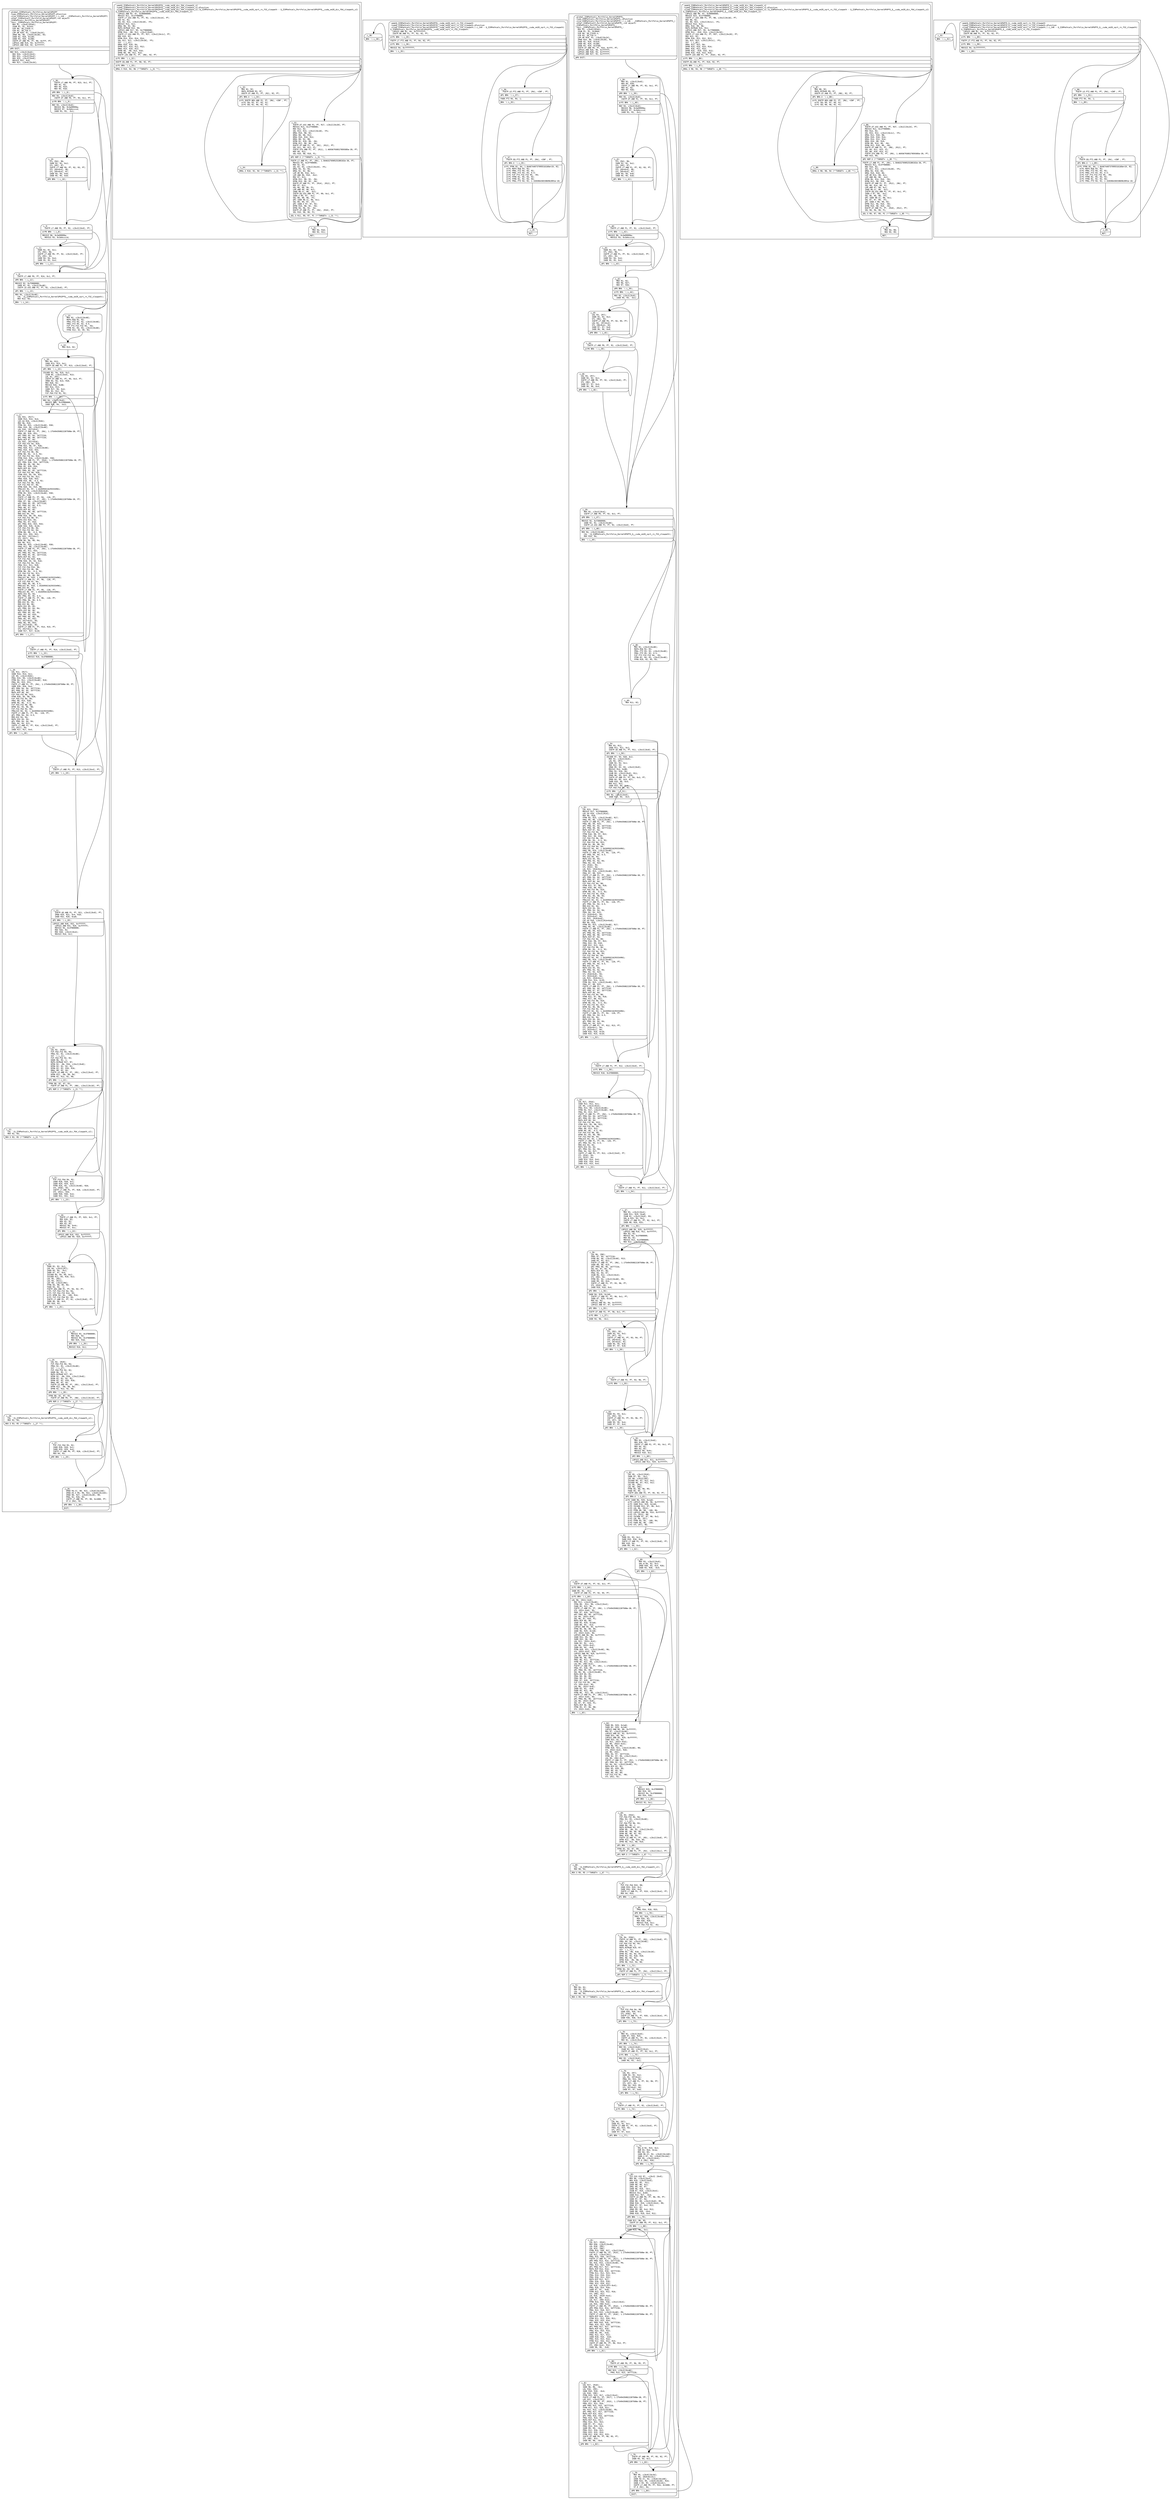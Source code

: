 digraph f {
subgraph "cluster__Z29Pathcalc_Portfolio_KernelGPU2Pf" {
node [fontname="Courier",fontsize=10,shape=Mrecord];
"_Z29Pathcalc_Portfolio_KernelGPU2Pf"
[label="{<entry>	.global		_Z29Pathcalc_Portfolio_KernelGPU2Pf\l	.type		_Z29Pathcalc_Portfolio_KernelGPU2Pf,@function\l	.size		_Z29Pathcalc_Portfolio_KernelGPU2Pf,(.L_144\ -\ _Z29Pathcalc_Portfolio_KernelGPU2Pf)\l	.other		_Z29Pathcalc_Portfolio_KernelGPU2Pf,\<no\ object\>\l_Z29Pathcalc_Portfolio_KernelGPU2Pf:\l.text._Z29Pathcalc_Portfolio_KernelGPU2Pf:\l\ \ MOV\ R1,\ c\[0x0\]\[0x44\];\l\ \ ISUB\ R1,\ R1,\ 0x3c0;\l\ \ S2R\ R0,\ SR_CTAID.X;\l\ \ S2R\ R3,\ SR_TID.X;\l\ \ LOP.OR\ R20,\ R1,\ c\[0x0\]\[0x24\];\l\ \ IMAD\ R0,\ R0,\ c\[0x0\]\[0x28\],\ R3;\l\ \ IADD\ R2,\ R20,\ 0x140;\l\ \ IADD\ R3,\ R20,\ 0x280;\l\ \ ISETP.GT.AND\ P0,\ PT,\ R0,\ 0xfff,\ PT;\l\ \ LOP32I.AND\ R19,\ R3,\ 0xffffff;\l\ \ LOP32I.AND\ R18,\ R2,\ 0xffffff;\l|<exit0>\ \ @P0\ EXIT;\l|<exitpost0>\ \ MOV\ R23,\ c\[0x3\]\[0x0\];\l\ \ MOV\ R24,\ c\[0x3\]\[0x4\];\l\ \ MOV\ R21,\ c\[0x3\]\[0x4\];\l\ \ MOV\ R25,\ c\[0x3\]\[0x8\];\l\ \ MOV32I\ R22,\ 0x4;\l\ \ MOV\ R27,\ c\[0x0\]\[0x34\];\l}"]
"_Z29Pathcalc_Portfolio_KernelGPU2Pf":exitpost0:s -> ".L_30":entry:n [style=solid];
node [fontname="Courier",fontsize=10,shape=Mrecord];
".L_30"
[label="{<entry>.L_30:\l\ \ ISETP.LT.AND\ P0,\ PT,\ R23,\ 0x1,\ PT;\l\ \ MOV\ R2,\ RZ;\l\ \ MOV\ R4,\ R19;\l\ \ MOV\ R5,\ R18;\l|<exit0>\ \ @P0\ BRA\ `(.L_8);\l|<exitpost0>\ \ MOV\ R3,\ c\[0x3\]\[0x0\];\l\ \ ISETP.GT.AND\ P0,\ PT,\ R3,\ 0x1,\ PT;\l|<exit1>\ \ @!P0\ BRA\ `(.L_9);\l|<exitpost1>\ \ MOV\ R3,\ c\[0x3\]\[0x0\];\l\ \ MOV32I\ R6,\ 0x3e99999a;\l\ \ MOV32I\ R7,\ 0x3d4ccccd;\l\ \ IADD\ R3,\ R3,\ -0x1;\l}"]
".L_30":exit0:e -> ".L_8":entry:n [style=solid];
".L_30":exit1:e -> ".L_9":entry:n [style=solid];
".L_30":exitpost1:s -> ".L_10":entry:n [style=solid];
node [fontname="Courier",fontsize=10,shape=Mrecord];
".L_10"
[label="{<entry>.L_10:\l\ \ STL\ \[R4\],\ R6;\l\ \ IADD\ R2,\ R2,\ 0x2;\l\ \ STL\ \[R5\],\ R7;\l\ \ ISETP.LT.AND\ P0,\ PT,\ R2,\ R3,\ PT;\l\ \ STL\ \[R4+0x4\],\ R6;\l\ \ STL\ \[R5+0x4\],\ R7;\l\ \ IADD\ R4,\ R4,\ 0x8;\l\ \ IADD\ R5,\ R5,\ 0x8;\l|<exit0>\ \ @P0\ BRA\ `(.L_10);\l}"]
".L_10":exit0:e -> ".L_10":entry:n [style=solid];
".L_10":exit0:s -> ".L_9":entry:n [style=solid];
node [fontname="Courier",fontsize=10,shape=Mrecord];
".L_9"
[label="{<entry>.L_9:\l\ \ ISETP.LT.AND\ P0,\ PT,\ R2,\ c\[0x3\]\[0x0\],\ PT;\l|<exit0>\ \ @!P0\ BRA\ `(.L_8);\l|<exitpost0>\ \ MOV32I\ R6,\ 0x3e99999a;\l\ \ MOV32I\ R3,\ 0x3d4ccccd;\l}"]
".L_9":exit0:e -> ".L_8":entry:n [style=solid];
".L_9":exitpost0:s -> ".L_11":entry:n [style=solid];
node [fontname="Courier",fontsize=10,shape=Mrecord];
".L_11"
[label="{<entry>.L_11:\l\ \ IADD\ R2,\ R2,\ 0x1;\l\ \ STL\ \[R4\],\ R6;\l\ \ ISETP.LT.AND\ P0,\ PT,\ R2,\ c\[0x3\]\[0x0\],\ PT;\l\ \ STL\ \[R5\],\ R3;\l\ \ IADD\ R4,\ R4,\ 0x4;\l\ \ IADD\ R5,\ R5,\ 0x4;\l|<exit0>\ \ @P0\ BRA\ `(.L_11);\l}"]
".L_11":exit0:e -> ".L_11":entry:n [style=solid];
".L_11":exit0:s -> ".L_8":entry:n [style=solid];
node [fontname="Courier",fontsize=10,shape=Mrecord];
".L_8"
[label="{<entry>.L_8:\l\ \ ISETP.LT.AND\ P0,\ PT,\ R24,\ 0x1,\ PT;\l|<exit0>\ \ @P0\ BRA\ `(.L_12);\l|<exitpost0>\ \ MOV32I\ R2,\ 0xf3000000;\l\ \ IADD\ R2,\ R2,\ c\[0x3\]\[0x48\];\l\ \ ISETP.LE.U32.AND\ P1,\ PT,\ R2,\ c\[0x2\]\[0x0\],\ PT;\l|<exit1>\ \ @P1\ BRA\ `(.L_13);\l|<exitpost1>\ \ MOV\ R4,\ c\[0x3\]\[0x48\];\l\ \ CAL\ `($_Z29Pathcalc_Portfolio_KernelGPU2Pf$__cuda_sm20_sqrt_rn_f32_slowpath);\l\ \ MOV\ R12,\ R4;\l|<exit2>\ \ BRA\ `(.L_14);\l}"]
".L_8":exit0:e -> ".L_12":entry:n [style=solid];
".L_8":exit1:e -> ".L_13":entry:n [style=solid];
".L_8":exit2:e -> ".L_14":entry:n [style=solid];
node [fontname="Courier",fontsize=10,shape=Mrecord];
".L_13"
[label="{<entry>.L_13:\l\ \ MOV\ R2,\ c\[0x3\]\[0x48\];\l\ \ MUFU.RSQ\ R2,\ R2;\l\ \ FMUL.FTZ\ R3,\ R2,\ c\[0x3\]\[0x48\];\l\ \ FMUL.FTZ\ R5,\ R2,\ 0.5;\l\ \ F2F.FTZ.F32.F32\ R4,\ -R3;\l\ \ FFMA\ R2,\ R4,\ R3,\ c\[0x3\]\[0x48\];\l\ \ FFMA\ R12,\ R2,\ R5,\ R3;\l}"]
".L_13":entry:s -> ".L_14":entry:n [style=solid];
node [fontname="Courier",fontsize=10,shape=Mrecord];
".L_14"
[label="{<entry>.L_14:\l\ \ MOV\ R13,\ RZ;\l}"]
".L_14":entry:s -> ".L_19":entry:n [style=solid];
node [fontname="Courier",fontsize=10,shape=Mrecord];
".L_19"
[label="{<entry>.L_19:\l\ \ MOV\ R4,\ R13;\l\ \ IADD\ R13,\ R13,\ 0x1;\l\ \ ISETP.GE.AND\ P1,\ PT,\ R13,\ c\[0x3\]\[0x0\],\ PT;\l|<exit0>\ \ @P1\ BRA\ `(.L_15);\l|<exitpost0>\ \ ISCADD\ R3,\ R4,\ R19,\ 0x2;\l\ \ ISUB\ R5,\ c\[0x3\]\[0x0\],\ R13;\l\ \ LDL\ R2,\ \[R3\];\l\ \ ISETP.GT.AND\ P1,\ PT,\ R5,\ 0x3,\ PT;\l\ \ IMAD\ R4,\ R4,\ 0x4,\ R18;\l\ \ MOV\ R28,\ RZ;\l\ \ MOV32I\ R26,\ 0x88;\l\ \ MOV\ R14,\ R13;\l\ \ IADD\ R17,\ R4,\ 0x4;\l\ \ FMUL\ R2,\ R12,\ R2;\l\ \ F2F.F64.F32\ R2,\ R2;\l|<exit1>\ \ @!P1\ BRA\ `(.L_16);\l|<exitpost1>\ \ MOV\ R4,\ c\[0x3\]\[0x0\];\l\ \ MOV32I\ R30,\ 0x3f800000;\l\ \ IADD\ R15,\ R4,\ -0x3;\l}"]
".L_19":exit0:e -> ".L_15":entry:n [style=solid];
".L_19":exit1:e -> ".L_16":entry:n [style=solid];
".L_19":exitpost1:s -> ".L_17":entry:n [style=solid];
node [fontname="Courier",fontsize=10,shape=Mrecord];
".L_17"
[label="{<entry>.L_17:\l\ \ LDL\ R31,\ \[R17\];\l\ \ IADD\ R14,\ R14,\ 0x4;\l\ \ LDC.64\ R10,\ c\[0x3\]\[R26\];\l\ \ MOV\ R6,\ R10;\l\ \ FFMA\ R4,\ R31,\ c\[0x3\]\[0x48\],\ R30;\l\ \ FMUL\ R10,\ R6,\ c\[0x3\]\[0x48\];\l\ \ LDL\ R16,\ \[R17+0x4\];\l\ \ FSETP.LT.AND\ P1,\ PT,\ \|R4\|,\ 1.175494350822287508e-38,\ PT;\l\ \ FMUL\ R8,\ R10,\ R31;\l\ \ @P1\ FMUL\ R4,\ R4,\ 16777216;\l\ \ @P1\ FMUL\ R8,\ R8,\ 16777216;\l\ \ MUFU.RCP\ R7,\ R4;\l\ \ LDL\ R32,\ \[R17+0x8\];\l\ \ F2F.F64.F32\ R4,\ R10;\l\ \ FFMA\ R33,\ R8,\ R7,\ R28;\l\ \ FMUL\ R28,\ R11,\ c\[0x3\]\[0x48\];\l\ \ FMUL\ R10,\ R10,\ R33;\l\ \ F2F.F64.F32\ R6,\ R6;\l\ \ DFMA\ R8,\ R4,\ -0.5,\ R2;\l\ \ F2F.F64.F32\ R4,\ R10;\l\ \ FFMA\ R10,\ R16,\ c\[0x3\]\[0x48\],\ R30;\l\ \ FSETP.LT.AND\ P1,\ PT,\ \|R10\|,\ 1.175494350822287508e-38,\ PT;\l\ \ @P1\ FMUL\ R10,\ R10,\ 16777216;\l\ \ DFMA\ R6,\ R6,\ R8,\ R4;\l\ \ FMUL\ R5,\ R28,\ R16;\l\ \ MUFU.RCP\ R4,\ R10;\l\ \ @P1\ FMUL\ R5,\ R5,\ 16777216;\l\ \ F2F.F64.F32\ R8,\ R28;\l\ \ FFMA\ R33,\ R5,\ R4,\ R33;\l\ \ F2F.F64.F32\ R4,\ R11;\l\ \ FMUL\ R28,\ R28,\ R33;\l\ \ DFMA\ R10,\ R8,\ -0.5,\ R2;\l\ \ F2F.F64.F32\ R8,\ R28;\l\ \ F2F.F32.F64\ R7,\ R6;\l\ \ DFMA\ R28,\ R4,\ R10,\ R8;\l\ \ FMUL32I\ R4,\ R7,\ 1.4426950216293334961;\l\ \ LDC.64\ R10,\ c\[0x3\]\[R26+0x8\];\l\ \ FFMA\ R5,\ R32,\ c\[0x3\]\[0x48\],\ R30;\l\ \ MOV\ R6,\ R10;\l\ \ FSETP.LT.AND\ P1,\ PT,\ R4,\ -126,\ PT;\l\ \ FSETP.LT.AND\ P2,\ PT,\ \|R5\|,\ 1.175494350822287508e-38,\ PT;\l\ \ FMUL\ R7,\ R6,\ c\[0x3\]\[0x48\];\l\ \ @P2\ FMUL\ R5,\ R5,\ 16777216;\l\ \ @P1\ FMUL\ R4,\ R4,\ 0.5;\l\ \ FMUL\ R8,\ R7,\ R32;\l\ \ MUFU.RCP\ R5,\ R5;\l\ \ @P2\ FMUL\ R8,\ R8,\ 16777216;\l\ \ RRO.EX2\ R4,\ R4;\l\ \ FFMA\ R10,\ R8,\ R5,\ R33;\l\ \ F2F.F64.F32\ R8,\ R7;\l\ \ MUFU.EX2\ R33,\ R4;\l\ \ FMUL\ R4,\ R7,\ R10;\l\ \ @P1\ FMUL\ R33,\ R33,\ R33;\l\ \ IADD\ R26,\ R26,\ 0x10;\l\ \ F2F.F64.F32\ R6,\ R6;\l\ \ F2F.F64.F32\ R4,\ R4;\l\ \ DFMA\ R8,\ R8,\ -0.5,\ R2;\l\ \ FMUL\ R31,\ R33,\ R31;\l\ \ LDL\ R33,\ \[R17+0xc\];\l\ \ STL\ \[R17\],\ R31;\l\ \ DFMA\ R6,\ R6,\ R8,\ R4;\l\ \ MOV\ R8,\ R11;\l\ \ FFMA\ R4,\ R33,\ c\[0x3\]\[0x48\],\ R30;\l\ \ FMUL\ R11,\ R8,\ c\[0x3\]\[0x48\];\l\ \ FSETP.LT.AND\ P1,\ PT,\ \|R4\|,\ 1.175494350822287508e-38,\ PT;\l\ \ FMUL\ R5,\ R11,\ R33;\l\ \ @P1\ FMUL\ R4,\ R4,\ 16777216;\l\ \ @P1\ FMUL\ R5,\ R5,\ 16777216;\l\ \ MUFU.RCP\ R4,\ R4;\l\ \ F2F.F32.F64\ R29,\ R28;\l\ \ FFMA\ R28,\ R5,\ R4,\ R10;\l\ \ F2F.F64.F32\ R4,\ R11;\l\ \ FMUL\ R11,\ R11,\ R28;\l\ \ F2F.F32.F64\ R10,\ R6;\l\ \ F2F.F64.F32\ R6,\ R8;\l\ \ DFMA\ R8,\ R4,\ -0.5,\ R2;\l\ \ F2F.F64.F32\ R4,\ R11;\l\ \ DFMA\ R4,\ R6,\ R8,\ R4;\l\ \ FMUL32I\ R6,\ R29,\ 1.4426950216293334961;\l\ \ FSETP.LT.AND\ P1,\ PT,\ R6,\ -126,\ PT;\l\ \ F2F.F32.F64\ R7,\ R4;\l\ \ @P1\ FMUL\ R6,\ R6,\ 0.5;\l\ \ FMUL32I\ R5,\ R10,\ 1.4426950216293334961;\l\ \ RRO.EX2\ R4,\ R6;\l\ \ FSETP.LT.AND\ P2,\ PT,\ R5,\ -126,\ PT;\l\ \ FMUL32I\ R6,\ R7,\ 1.4426950216293334961;\l\ \ MUFU.EX2\ R4,\ R4;\l\ \ @P2\ FMUL\ R5,\ R5,\ 0.5;\l\ \ FSETP.LT.AND\ P3,\ PT,\ R6,\ -126,\ PT;\l\ \ @P3\ FMUL\ R6,\ R6,\ 0.5;\l\ \ RRO.EX2\ R5,\ R5;\l\ \ RRO.EX2\ R6,\ R6;\l\ \ MUFU.EX2\ R5,\ R5;\l\ \ @P1\ FMUL\ R4,\ R4,\ R4;\l\ \ MUFU.EX2\ R6,\ R6;\l\ \ @P2\ FMUL\ R5,\ R5,\ R5;\l\ \ FMUL\ R4,\ R4,\ R16;\l\ \ @P3\ FMUL\ R6,\ R6,\ R6;\l\ \ FMUL\ R5,\ R5,\ R32;\l\ \ STL\ \[R17+0x4\],\ R4;\l\ \ FMUL\ R6,\ R6,\ R33;\l\ \ STL\ \[R17+0x8\],\ R5;\l\ \ ISETP.LT.AND\ P1,\ PT,\ R14,\ R15,\ PT;\l\ \ STL\ \[R17+0xc\],\ R6;\l\ \ IADD\ R17,\ R17,\ 0x10;\l|<exit0>\ \ @P1\ BRA\ `(.L_17);\l}"]
".L_17":exit0:e -> ".L_17":entry:n [style=solid];
".L_17":exit0:s -> ".L_16":entry:n [style=solid];
node [fontname="Courier",fontsize=10,shape=Mrecord];
".L_16"
[label="{<entry>.L_16:\l\ \ ISETP.LT.AND\ P1,\ PT,\ R14,\ c\[0x3\]\[0x0\],\ PT;\l|<exit0>\ \ @!P1\ BRA\ `(.L_15);\l|<exitpost0>\ \ MOV32I\ R10,\ 0x3f800000;\l}"]
".L_16":exit0:e -> ".L_15":entry:n [style=solid];
".L_16":exitpost0:s -> ".L_18":entry:n [style=solid];
node [fontname="Courier",fontsize=10,shape=Mrecord];
".L_18"
[label="{<entry>.L_18:\l\ \ LDL\ R11,\ \[R17\];\l\ \ IADD\ R14,\ R14,\ 0x1;\l\ \ LDC\ R9,\ c\[0x3\]\[R26\];\l\ \ FMUL\ R15,\ R9,\ c\[0x3\]\[0x48\];\l\ \ FFMA\ R4,\ R11,\ c\[0x3\]\[0x48\],\ R10;\l\ \ FMUL\ R5,\ R15,\ R11;\l\ \ FSETP.LT.AND\ P1,\ PT,\ \|R4\|,\ 1.175494350822287508e-38,\ PT;\l\ \ IADD\ R26,\ R26,\ 0x4;\l\ \ @P1\ FMUL\ R4,\ R4,\ 16777216;\l\ \ @P1\ FMUL\ R5,\ R5,\ 16777216;\l\ \ MUFU.RCP\ R8,\ R4;\l\ \ F2F.F64.F32\ R6,\ R15;\l\ \ FFMA\ R28,\ R5,\ R8,\ R28;\l\ \ F2F.F64.F32\ R4,\ R9;\l\ \ FMUL\ R8,\ R15,\ R28;\l\ \ DFMA\ R6,\ R6,\ -0.5,\ R2;\l\ \ F2F.F64.F32\ R8,\ R8;\l\ \ DFMA\ R4,\ R4,\ R6,\ R8;\l\ \ F2F.F32.F64\ R4,\ R4;\l\ \ FMUL32I\ R4,\ R4,\ 1.4426950216293334961;\l\ \ FSETP.LT.AND\ P1,\ PT,\ R4,\ -126,\ PT;\l\ \ @P1\ FMUL\ R4,\ R4,\ 0.5;\l\ \ RRO.EX2\ R4,\ R4;\l\ \ MUFU.EX2\ R4,\ R4;\l\ \ @P1\ FMUL\ R4,\ R4,\ R4;\l\ \ FMUL\ R4,\ R4,\ R11;\l\ \ ISETP.LT.AND\ P1,\ PT,\ R14,\ c\[0x3\]\[0x0\],\ PT;\l\ \ STL\ \[R17\],\ R4;\l\ \ IADD\ R17,\ R17,\ 0x4;\l|<exit0>\ \ @P1\ BRA\ `(.L_18);\l}"]
".L_18":exit0:e -> ".L_18":entry:n [style=solid];
".L_18":exit0:s -> ".L_15":entry:n [style=solid];
node [fontname="Courier",fontsize=10,shape=Mrecord];
".L_15"
[label="{<entry>.L_15:\l\ \ ISETP.LT.AND\ P1,\ PT,\ R13,\ c\[0x3\]\[0x4\],\ PT;\l|<exit0>\ \ @P1\ BRA\ `(.L_19);\l}"]
".L_15":exit0:e -> ".L_19":entry:n [style=solid];
".L_15":exit0:s -> ".L_12":entry:n [style=solid];
node [fontname="Courier",fontsize=10,shape=Mrecord];
".L_12"
[label="{<entry>.L_12:\l\ \ ISETP.GE.AND\ P1,\ PT,\ R21,\ c\[0x3\]\[0x0\],\ PT;\l\ \ IMAD\ R29,\ R21,\ 0x4,\ R18;\l\ \ IADD\ R32,\ R20,\ 0xa0;\l|<exit0>\ \ @P1\ BRA\ `(.L_20);\l|<exitpost0>\ \ LOP32I.AND\ R30,\ R32,\ 0xffffff;\l\ \ LOP32I.AND\ R31,\ R20,\ 0xffffff;\l\ \ MOV32I\ R4,\ 0x3f800000;\l\ \ MOV\ R26,\ RZ;\l\ \ MOV\ R28,\ c\[0x3\]\[0x4\];\l\ \ MOV32I\ R16,\ 0x1;\l}"]
".L_12":exit0:e -> ".L_20":entry:n [style=solid];
".L_12":exitpost0:s -> ".L_23":entry:n [style=solid];
node [fontname="Courier",fontsize=10,shape=Mrecord];
".L_23"
[label="{<entry>.L_23:\l\ \ LDL\ R2,\ \[R29\];\l\ \ F2F.F64.F32\ R4,\ R4;\l\ \ FMUL\ R2,\ R2,\ c\[0x3\]\[0x48\];\l\ \ SSY\ `(.L_21);\l\ \ F2F.F64.F32\ R2,\ R2;\l\ \ DADD\ R6,\ R2,\ 1;\l\ \ MUFU.RCP64H\ R17,\ R7;\l\ \ DFMA\ R2,\ -R6,\ R16,\ c\[0x2\]\[0x8\];\l\ \ DFMA\ R2,\ R2,\ R2,\ R2;\l\ \ DFMA\ R2,\ R2,\ R16,\ R16;\l\ \ DMUL\ R8,\ R2,\ R4;\l\ \ FSETP.LE.AND\ P1,\ PT,\ \|R5\|,\ c\[0x2\]\[0x4\],\ PT;\l\ \ DFMA\ R12,\ -R6,\ R8,\ R4;\l\ \ DFMA\ R2,\ R12,\ R2,\ R8;\l|<exit0>\ \ @P1\ BRA\ `(.L_22);\l|<exitpost0>\ \ FFMA\ R8,\ RZ,\ R7,\ R3;\l\ \ FSETP.GT.AND\ P1,\ PT,\ \|R8\|,\ c\[0x2\]\[0x10\],\ PT;\l|<exit1>\ \ @P1\ NOP.S\ (*\"TARGET=\ .L_21\ \"*);\l}"]
".L_23":exit0:e -> ".L_22":entry:n [style=solid];
".L_23":exit1:e -> ".L_21":entry:n [style=solid];
".L_23":exit1:s -> ".L_22":entry:n [style=solid];
node [fontname="Courier",fontsize=10,shape=Mrecord];
".L_22"
[label="{<entry>.L_22:\l\ \ CAL\ `($_Z29Pathcalc_Portfolio_KernelGPU2Pf$__cuda_sm20_div_f64_slowpath_v2);\l\ \ MOV\ R2,\ R4;\l|<exit0>\ \ MOV.S\ R3,\ R5\ (*\"TARGET=\ .L_21\ \"*);\l}"]
".L_22":exit0:e -> ".L_21":entry:n [style=solid];
node [fontname="Courier",fontsize=10,shape=Mrecord];
".L_21"
[label="{<entry>.L_21:\l\ \ F2F.F32.F64\ R4,\ R2;\l\ \ IADD\ R28,\ R28,\ 0x1;\l\ \ IADD\ R29,\ R29,\ 0x4;\l\ \ FFMA\ R26,\ R4,\ c\[0x3\]\[0x48\],\ R26;\l\ \ STL\ \[R30\],\ R4;\l\ \ ISETP.LT.AND\ P1,\ PT,\ R28,\ c\[0x3\]\[0x0\],\ PT;\l\ \ STL\ \[R31\],\ R26;\l\ \ IADD\ R30,\ R30,\ 0x4;\l\ \ IADD\ R31,\ R31,\ 0x4;\l|<exit0>\ \ @P1\ BRA\ `(.L_23);\l}"]
".L_21":exit0:e -> ".L_23":entry:n [style=solid];
".L_21":exit0:s -> ".L_20":entry:n [style=solid];
node [fontname="Courier",fontsize=10,shape=Mrecord];
".L_20"
[label="{<entry>.L_20:\l\ \ ISETP.LT.AND\ P1,\ PT,\ R25,\ 0x1,\ PT;\l\ \ MOV\ R26,\ RZ;\l\ \ MOV\ R2,\ RZ;\l\ \ MOV\ R3,\ RZ;\l\ \ MOV32I\ R6,\ 0x4c;\l\ \ MOV32I\ R7,\ 0xc;\l|<exit0>\ \ @P1\ BRA\ `(.L_24);\l|<exitpost0>\ \ LOP32I.AND\ R10,\ R32,\ 0xffffff;\l\ \ LOP32I.AND\ R9,\ R20,\ 0xffffff;\l}"]
".L_20":exit0:e -> ".L_24":entry:n [style=solid];
".L_20":exitpost0:s -> ".L_25":entry:n [style=solid];
node [fontname="Courier",fontsize=10,shape=Mrecord];
".L_25"
[label="{<entry>.L_25:\l\ \ IADD\ R2,\ R2,\ 0x1;\l\ \ LDC\ R4,\ c\[0x3\]\[R7\];\l\ \ IADD\ R4,\ R4,\ -0x1;\l\ \ IADD\ R7,\ R7,\ 0x4;\l\ \ ISCADD\ R5,\ R4,\ R9,\ 0x2;\l\ \ ISCADD\ R11,\ R4,\ R10,\ 0x2;\l\ \ LDL\ R5,\ \[R5\];\l\ \ LDL\ R4,\ \[R11\];\l\ \ LDC\ R8,\ c\[0x3\]\[R6\];\l\ \ FFMA\ R4,\ R8,\ R5,\ R4;\l\ \ FADD\ R4,\ R4,\ -1;\l\ \ FSETP.GEU.AND\ P1,\ PT,\ R4,\ RZ,\ PT;\l\ \ @!P1\ F2F.F64.F32\ R4,\ R4;\l\ \ @!P1\ F2F.F64.F32\ R14,\ R3;\l\ \ @!P1\ DFMA\ R4,\ R4,\ -100,\ R14;\l\ \ @!P1\ F2F.F32.F64\ R3,\ R4;\l\ \ ISETP.LT.AND\ P1,\ PT,\ R2,\ c\[0x3\]\[0x8\],\ PT;\l\ \ IADD\ R6,\ R6,\ 0x4;\l\ \ MOV\ R26,\ R3;\l|<exit0>\ \ @P1\ BRA\ `(.L_25);\l}"]
".L_25":exit0:e -> ".L_25":entry:n [style=solid];
".L_25":exit0:s -> ".L_24":entry:n [style=solid];
node [fontname="Courier",fontsize=10,shape=Mrecord];
".L_24"
[label="{<entry>.L_24:\l\ \ MOV32I\ R3,\ 0x3f800000;\l\ \ MOV\ R28,\ RZ;\l\ \ MOV32I\ R4,\ 0x3f800000;\l\ \ MOV\ R29,\ R18;\l|<exit0>\ \ @P0\ BRA\ `(.L_26);\l|<exitpost0>\ \ MOV32I\ R16,\ 0x1;\l}"]
".L_24":exit0:e -> ".L_26":entry:n [style=solid];
".L_24":exitpost0:s -> ".L_29":entry:n [style=solid];
node [fontname="Courier",fontsize=10,shape=Mrecord];
".L_29"
[label="{<entry>.L_29:\l\ \ LDL\ R2,\ \[R29\];\l\ \ F2F.F64.F32\ R4,\ R4;\l\ \ FMUL\ R2,\ R2,\ c\[0x3\]\[0x48\];\l\ \ SSY\ `(.L_27);\l\ \ F2F.F64.F32\ R2,\ R2;\l\ \ DADD\ R6,\ R2,\ 1;\l\ \ MUFU.RCP64H\ R17,\ R7;\l\ \ DFMA\ R2,\ -R6,\ R16,\ c\[0x2\]\[0x8\];\l\ \ DFMA\ R2,\ R2,\ R2,\ R2;\l\ \ DFMA\ R2,\ R2,\ R16,\ R16;\l\ \ DMUL\ R8,\ R2,\ R4;\l\ \ FSETP.LE.AND\ P0,\ PT,\ \|R5\|,\ c\[0x2\]\[0x4\],\ PT;\l\ \ DFMA\ R12,\ -R6,\ R8,\ R4;\l\ \ DFMA\ R2,\ R12,\ R2,\ R8;\l|<exit0>\ \ @P0\ BRA\ `(.L_28);\l|<exitpost0>\ \ FFMA\ R8,\ RZ,\ R7,\ R3;\l\ \ FSETP.GT.AND\ P0,\ PT,\ \|R8\|,\ c\[0x2\]\[0x10\],\ PT;\l|<exit1>\ \ @P0\ NOP.S\ (*\"TARGET=\ .L_27\ \"*);\l}"]
".L_29":exit0:e -> ".L_28":entry:n [style=solid];
".L_29":exit1:e -> ".L_27":entry:n [style=solid];
".L_29":exit1:s -> ".L_28":entry:n [style=solid];
node [fontname="Courier",fontsize=10,shape=Mrecord];
".L_28"
[label="{<entry>.L_28:\l\ \ CAL\ `($_Z29Pathcalc_Portfolio_KernelGPU2Pf$__cuda_sm20_div_f64_slowpath_v2);\l\ \ MOV\ R2,\ R4;\l|<exit0>\ \ MOV.S\ R3,\ R5\ (*\"TARGET=\ .L_27\ \"*);\l}"]
".L_28":exit0:e -> ".L_27":entry:n [style=solid];
node [fontname="Courier",fontsize=10,shape=Mrecord];
".L_27"
[label="{<entry>.L_27:\l\ \ F2F.F32.F64\ R3,\ R2;\l\ \ IADD\ R28,\ R28,\ 0x1;\l\ \ IADD\ R29,\ R29,\ 0x4;\l\ \ ISETP.LT.AND\ P0,\ PT,\ R28,\ c\[0x3\]\[0x4\],\ PT;\l\ \ MOV\ R4,\ R3;\l|<exit0>\ \ @P0\ BRA\ `(.L_29);\l}"]
".L_27":exit0:e -> ".L_29":entry:n [style=solid];
".L_27":exit0:s -> ".L_26":entry:n [style=solid];
node [fontname="Courier",fontsize=10,shape=Mrecord];
".L_26"
[label="{<entry>.L_26:\l\ \ IMAD\ R4.CC,\ R0,\ R22,\ c\[0x0\]\[0x140\];\l\ \ IMAD.HI.X\ R5,\ R0,\ R22,\ c\[0x0\]\[0x144\];\l\ \ IMAD\ R0,\ R27,\ c\[0x0\]\[0x28\],\ R0;\l\ \ FMUL\ R2,\ R26,\ R3;\l\ \ ISETP.LT.AND\ P0,\ PT,\ R0,\ 0x1000,\ PT;\l\ \ ST.E\ \[R4\],\ R2;\l|<exit0>\ \ @P0\ BRA\ `(.L_30);\l|<exit1>\ \ EXIT;\l}"]
".L_26":exit0:e -> ".L_30":entry:n [style=solid];
}
subgraph "cluster_$_Z29Pathcalc_Portfolio_KernelGPU2Pf$__cuda_sm20_div_f64_slowpath_v2" {
node [fontname="Courier",fontsize=10,shape=Mrecord];
"$_Z29Pathcalc_Portfolio_KernelGPU2Pf$__cuda_sm20_div_f64_slowpath_v2"
[label="{<entry>	.weak		$_Z29Pathcalc_Portfolio_KernelGPU2Pf$__cuda_sm20_div_f64_slowpath_v2\l	.type		$_Z29Pathcalc_Portfolio_KernelGPU2Pf$__cuda_sm20_div_f64_slowpath_v2,@function\l	.size		$_Z29Pathcalc_Portfolio_KernelGPU2Pf$__cuda_sm20_div_f64_slowpath_v2,($_Z29Pathcalc_Portfolio_KernelGPU2Pf$__cuda_sm20_sqrt_rn_f32_slowpath\ -\ $_Z29Pathcalc_Portfolio_KernelGPU2Pf$__cuda_sm20_div_f64_slowpath_v2)\l$_Z29Pathcalc_Portfolio_KernelGPU2Pf$__cuda_sm20_div_f64_slowpath_v2:\l\ \ LOP32I.AND\ R2,\ R7,\ 0x40000000;\l\ \ MOV32I\ R11,\ 0x1ff00000;\l\ \ ISETP.LT.U32.AND\ P1,\ PT,\ R2,\ c\[0x2\]\[0x14\],\ PT;\l\ \ MOV\ R2,\ RZ;\l\ \ SEL\ R3,\ R11,\ c\[0x2\]\[0x18\],\ !P1;\l\ \ MOV32I\ R12,\ 0x1;\l\ \ DMUL\ R8,\ R2,\ R6;\l\ \ MUFU.RCP64H\ R13,\ R9;\l\ \ LOP32I.AND\ R17,\ R5,\ 0x7f800000;\l\ \ DFMA\ R14,\ -R8,\ R12,\ c\[0x2\]\[0x8\];\l\ \ ISETP.LT.U32.AND\ P1,\ PT,\ R17,\ c\[0x2\]\[0x1c\],\ PT;\l\ \ MOV\ R10,\ RZ;\l\ \ DFMA\ R14,\ R14,\ R14,\ R14;\l\ \ SEL\ R11,\ R11,\ c\[0x2\]\[0x18\],\ !P1;\l\ \ SSY\ `(.L_31);\l\ \ DMUL\ R10,\ R10,\ R4;\l\ \ DFMA\ R12,\ R14,\ R12,\ R12;\l\ \ DMUL\ R14,\ R10,\ R12;\l\ \ DFMA\ R8,\ -R8,\ R14,\ R10;\l\ \ DFMA\ R8,\ R8,\ R12,\ R14;\l\ \ DSETP.LEU.AND\ P1,\ PT,\ \|R8\|,\ RZ,\ PT;\l|<exit0>\ \ @!P1\ BRA\ `(.L_32);\l|<exitpost0>\ \ DSETP.EQ.AND\ P1,\ PT,\ R8,\ RZ,\ PT;\l|<exit1>\ \ @!P1\ BRA\ `(.L_33);\l|<exit2>\ \ DMUL.S\ R10,\ R4,\ R6\ (*\"TARGET=\ .L_31\ \"*);\l}"]
"$_Z29Pathcalc_Portfolio_KernelGPU2Pf$__cuda_sm20_div_f64_slowpath_v2":exit0:e -> ".L_32":entry:n [style=solid];
"$_Z29Pathcalc_Portfolio_KernelGPU2Pf$__cuda_sm20_div_f64_slowpath_v2":exit1:e -> ".L_33":entry:n [style=solid];
"$_Z29Pathcalc_Portfolio_KernelGPU2Pf$__cuda_sm20_div_f64_slowpath_v2":exit2:e -> ".L_31":entry:n [style=solid];
node [fontname="Courier",fontsize=10,shape=Mrecord];
".L_32"
[label="{<entry>.L_32:\l\ \ ISETP.GT.U32.AND\ P1,\ PT,\ R17,\ c\[0x2\]\[0x20\],\ PT;\l\ \ MOV32I\ R13,\ 0x1ff00000;\l\ \ MOV\ R12,\ RZ;\l\ \ SEL\ R13,\ R13,\ c\[0x2\]\[0x18\],\ !P1;\l\ \ DMUL\ R10,\ R8,\ R2;\l\ \ DMUL\ R8,\ R8,\ R12;\l\ \ DMUL\ R10,\ R10,\ R12;\l\ \ DMUL\ R8,\ R2,\ R8;\l\ \ DFMA\ R2,\ R10,\ R6,\ -R4;\l\ \ DFMA\ R12,\ R8,\ R6,\ -R4;\l\ \ DSETP.GT.AND\ P1,\ PT,\ \|R2\|,\ \|R12\|,\ PT;\l\ \ SEL\ R11,\ R9,\ R11,\ P1;\l\ \ FSETP.GTU.AND\ P2,\ PT,\ \|R11\|,\ 1.469367938527859385e-39,\ PT;\l\ \ MOV\ R9,\ R11;\l\ \ SEL\ R10,\ R8,\ R10,\ P1;\l|<exit0>\ \ @P2\ NOP.S\ (*\"TARGET=\ .L_31\ \"*);\l|<exitpost0>\ \ FSETP.LT.AND\ P1,\ PT,\ \|R5\|,\ 1.5046327690525280102e-36,\ PT;\l\ \ MOV32I\ R3,\ 0x3ff00000;\l\ \ MOV\ R2,\ RZ;\l\ \ SEL\ R3,\ R3,\ c\[0x2\]\[0x24\],\ !P1;\l\ \ DMUL\ R4,\ R2,\ R4;\l\ \ DMUL\ R2,\ R2,\ R6;\l\ \ LOP.OR\ R8,\ R10,\ 0x1;\l\ \ LOP.AND\ R6,\ R10,\ -0x2;\l\ \ MOV\ R7,\ R11;\l\ \ DFMA\ R12,\ R8,\ R2,\ -R4;\l\ \ DFMA\ R14,\ R6,\ R2,\ -R4;\l\ \ DSETP.GT.AND\ P1,\ PT,\ \|R14\|,\ \|R12\|,\ PT;\l\ \ MOV\ R7,\ R11;\l\ \ SEL\ R6,\ R8,\ R6,\ P1;\l\ \ LOP.AND\ R9,\ R6,\ 0x1;\l\ \ IADD\ R8.CC,\ R6,\ -0x1;\l\ \ ISETP.EQ.U32.AND\ P1,\ PT,\ R9,\ 0x1,\ PT;\l\ \ IADD.X\ R9,\ R7,\ -0x1;\l\ \ SEL\ R8,\ R8,\ R6,\ !P1;\l\ \ @P1\ IADD\ R6.CC,\ R6,\ 0x1;\l\ \ SEL\ R9,\ R9,\ R7,\ !P1;\l\ \ @P1\ IADD.X\ R7,\ R7,\ RZ;\l\ \ DFMA\ R10,\ R8,\ R2,\ -R4;\l\ \ DFMA\ R4,\ R6,\ R2,\ -R4;\l\ \ DSETP.GT.AND\ P1,\ PT,\ \|R4\|,\ \|R10\|,\ PT;\l\ \ SEL\ R10,\ R8,\ R6,\ P1;\l|<exit1>\ \ SEL.S\ R11,\ R9,\ R7,\ P1\ (*\"TARGET=\ .L_31\ \"*);\l}"]
".L_32":exit0:e -> ".L_31":entry:n [style=solid];
".L_32":exit1:e -> ".L_31":entry:n [style=solid];
node [fontname="Courier",fontsize=10,shape=Mrecord];
".L_33"
[label="{<entry>.L_33:\l\ \ MOV\ R2,\ RZ;\l\ \ MUFU.RCP64H\ R3,\ R7;\l\ \ DSETP.GT.AND\ P1,\ PT,\ \|R2\|,\ RZ,\ PT;\l|<exit0>\ \ @P1\ BRA.U\ `(.L_34);\l|<exitpost0>\ \ @!P1\ DSETP.NEU.AND\ P2,\ PT,\ \|R6\|,\ +INF\ ,\ PT;\l\ \ @!P1\ SEL\ R3,\ R7,\ R3,\ P2;\l\ \ @!P1\ SEL\ R2,\ R6,\ RZ,\ P2;\l}"]
".L_33":exit0:e -> ".L_34":entry:n [style=solid];
".L_33":exitpost0:s -> ".L_34":entry:n [style=solid];
node [fontname="Courier",fontsize=10,shape=Mrecord];
".L_34"
[label="{<entry>.L_34:\l|<exit0>\ \ DMUL.S\ R10,\ R2,\ R4\ (*\"TARGET=\ .L_31\ \"*);\l}"]
".L_34":exit0:e -> ".L_31":entry:n [style=solid];
node [fontname="Courier",fontsize=10,shape=Mrecord];
".L_31"
[label="{<entry>.L_31:\l\ \ MOV\ R4,\ R10;\l\ \ MOV\ R5,\ R11;\l|<exit0>\ \ RET;\l}"]
}
subgraph "cluster_$_Z29Pathcalc_Portfolio_KernelGPU2Pf$__cuda_sm20_sqrt_rn_f32_slowpath" {
node [fontname="Courier",fontsize=10,shape=Mrecord];
"$_Z29Pathcalc_Portfolio_KernelGPU2Pf$__cuda_sm20_sqrt_rn_f32_slowpath"
[label="{<entry>	.weak		$_Z29Pathcalc_Portfolio_KernelGPU2Pf$__cuda_sm20_sqrt_rn_f32_slowpath\l	.type		$_Z29Pathcalc_Portfolio_KernelGPU2Pf$__cuda_sm20_sqrt_rn_f32_slowpath,@function\l	.size		$_Z29Pathcalc_Portfolio_KernelGPU2Pf$__cuda_sm20_sqrt_rn_f32_slowpath,(.L_144\ -\ $_Z29Pathcalc_Portfolio_KernelGPU2Pf$__cuda_sm20_sqrt_rn_f32_slowpath)\l$_Z29Pathcalc_Portfolio_KernelGPU2Pf$__cuda_sm20_sqrt_rn_f32_slowpath:\l\ \ LOP32I.AND\ R2,\ R4,\ 0x7fffffff;\l\ \ ISETP.NE.AND\ P1,\ PT,\ R2,\ RZ,\ PT;\l|<exit0>\ \ @!P1\ BRA\ `(.L_35);\l|<exitpost0>\ \ FSETP.LT.FTZ.AND\ P1,\ PT,\ R4,\ RZ,\ PT;\l|<exit1>\ \ @!P1\ BRA\ `(.L_36);\l|<exitpost1>\ \ MOV32I\ R4,\ 0x7fffffff;\l|<exit2>\ \ BRA\ `(.L_35);\l}"]
"$_Z29Pathcalc_Portfolio_KernelGPU2Pf$__cuda_sm20_sqrt_rn_f32_slowpath":exit0:e -> ".L_35":entry:n [style=solid];
"$_Z29Pathcalc_Portfolio_KernelGPU2Pf$__cuda_sm20_sqrt_rn_f32_slowpath":exit1:e -> ".L_36":entry:n [style=solid];
"$_Z29Pathcalc_Portfolio_KernelGPU2Pf$__cuda_sm20_sqrt_rn_f32_slowpath":exit2:e -> ".L_35":entry:n [style=solid];
node [fontname="Courier",fontsize=10,shape=Mrecord];
".L_36"
[label="{<entry>.L_36:\l\ \ FSETP.LE.FTZ.AND\ P1,\ PT,\ \|R4\|,\ +INF\ ,\ PT;\l|<exit0>\ \ @P1\ BRA\ `(.L_37);\l|<exitpost0>\ \ FADD.FTZ\ R4,\ R4,\ 1;\l|<exit1>\ \ BRA\ `(.L_35);\l}"]
".L_36":exit0:e -> ".L_37":entry:n [style=solid];
".L_36":exit1:e -> ".L_35":entry:n [style=solid];
node [fontname="Courier",fontsize=10,shape=Mrecord];
".L_37"
[label="{<entry>.L_37:\l\ \ FSETP.EQ.FTZ.AND\ P1,\ PT,\ \|R4\|,\ +INF\ ,\ PT;\l|<exit0>\ \ @P1\ BRA.U\ `(.L_35);\l|<exitpost0>\ \ @!P1\ FFMA\ R2,\ R4,\ 1.84467440737095516160e+19,\ RZ;\l\ \ @!P1\ MUFU.RSQ\ R3,\ R2;\l\ \ @!P1\ FMUL.FTZ\ R4,\ R3,\ R2;\l\ \ @!P1\ FMUL.FTZ\ R3,\ R3,\ 0.5;\l\ \ @!P1\ F2F.FTZ.F32.F32\ R5,\ -R4;\l\ \ @!P1\ FFMA\ R2,\ R5,\ R4,\ R2;\l\ \ @!P1\ FFMA\ R2,\ R2,\ R3,\ R4;\l\ \ @!P1\ FMUL.FTZ\ R4,\ R2,\ 2.3283064365386962891e-10;\l}"]
".L_37":exit0:e -> ".L_35":entry:n [style=solid];
".L_37":exitpost0:s -> ".L_35":entry:n [style=solid];
node [fontname="Courier",fontsize=10,shape=Mrecord];
".L_35"
[label="{<entry>.L_35:\l|<exit0>\ \ RET;\l}"]
node [fontname="Courier",fontsize=10,shape=Mrecord];
".L_38"
[label="{<entry>.L_38:\l|<exit0>\ \ BRA\ `(.L_38);\l}"]
".L_38":exit0:e -> ".L_38":entry:n [style=solid];
}
subgraph "cluster__Z28Pathcalc_Portfolio_KernelGPUPfS_" {
node [fontname="Courier",fontsize=10,shape=Mrecord];
"_Z28Pathcalc_Portfolio_KernelGPUPfS_"
[label="{<entry>	.global		_Z28Pathcalc_Portfolio_KernelGPUPfS_\l	.type		_Z28Pathcalc_Portfolio_KernelGPUPfS_,@function\l	.size		_Z28Pathcalc_Portfolio_KernelGPUPfS_,(.L_146\ -\ _Z28Pathcalc_Portfolio_KernelGPUPfS_)\l	.other		_Z28Pathcalc_Portfolio_KernelGPUPfS_,\<no\ object\>\l_Z28Pathcalc_Portfolio_KernelGPUPfS_:\l.text._Z28Pathcalc_Portfolio_KernelGPUPfS_:\l\ \ MOV\ R1,\ c\[0x0\]\[0x44\];\l\ \ ISUB\ R1,\ R1,\ 0x3840;\l\ \ S2R\ R0,\ SR_CTAID.X;\l\ \ S2R\ R3,\ SR_TID.X;\l\ \ LOP.OR\ R29,\ R1,\ c\[0x0\]\[0x24\];\l\ \ IMAD\ R24,\ R0,\ c\[0x0\]\[0x28\],\ R3;\l\ \ IADD\ R2,\ R29,\ 0x3c0;\l\ \ IADD\ R0,\ R29,\ 0x280;\l\ \ IADD\ R3,\ R29,\ 0x3700;\l\ \ ISETP.GT.AND\ P0,\ PT,\ R24,\ 0xfff,\ PT;\l\ \ LOP32I.AND\ R26,\ R0,\ 0xffffff;\l\ \ LOP32I.AND\ R28,\ R3,\ 0xffffff;\l\ \ LOP32I.AND\ R27,\ R2,\ 0xffffff;\l|<exit0>\ \ @P0\ EXIT;\l}"]
"_Z28Pathcalc_Portfolio_KernelGPUPfS_":exit0:s -> ".L_84":entry:n [style=solid];
node [fontname="Courier",fontsize=10,shape=Mrecord];
".L_84"
[label="{<entry>.L_84:\l\ \ MOV\ R2,\ c\[0x3\]\[0x0\];\l\ \ MOV\ R4,\ R28;\l\ \ ISETP.LT.AND\ P0,\ PT,\ R2,\ 0x1,\ PT;\l\ \ MOV\ R2,\ RZ;\l\ \ MOV\ R5,\ R26;\l|<exit0>\ \ @P0\ BRA\ `(.L_39);\l|<exitpost0>\ \ MOV\ R3,\ c\[0x3\]\[0x0\];\l\ \ ISETP.GT.AND\ P2,\ PT,\ R3,\ 0x1,\ PT;\l|<exit1>\ \ @!P2\ BRA\ `(.L_40);\l|<exitpost1>\ \ MOV\ R3,\ c\[0x3\]\[0x0\];\l\ \ MOV32I\ R6,\ 0x3e99999a;\l\ \ MOV32I\ R7,\ 0x3d4ccccd;\l\ \ IADD\ R3,\ R3,\ -0x1;\l}"]
".L_84":exit0:e -> ".L_39":entry:n [style=solid];
".L_84":exit1:e -> ".L_40":entry:n [style=solid];
".L_84":exitpost1:s -> ".L_41":entry:n [style=solid];
node [fontname="Courier",fontsize=10,shape=Mrecord];
".L_41"
[label="{<entry>.L_41:\l\ \ STL\ \[R4\],\ R6;\l\ \ IADD\ R2,\ R2,\ 0x2;\l\ \ STL\ \[R5\],\ R7;\l\ \ ISETP.LT.AND\ P1,\ PT,\ R2,\ R3,\ PT;\l\ \ STL\ \[R4+0x4\],\ R6;\l\ \ STL\ \[R5+0x4\],\ R7;\l\ \ IADD\ R4,\ R4,\ 0x8;\l\ \ IADD\ R5,\ R5,\ 0x8;\l|<exit0>\ \ @P1\ BRA\ `(.L_41);\l}"]
".L_41":exit0:e -> ".L_41":entry:n [style=solid];
".L_41":exit0:s -> ".L_40":entry:n [style=solid];
node [fontname="Courier",fontsize=10,shape=Mrecord];
".L_40"
[label="{<entry>.L_40:\l\ \ ISETP.LT.AND\ P1,\ PT,\ R2,\ c\[0x3\]\[0x0\],\ PT;\l|<exit0>\ \ @!P1\ BRA\ `(.L_42);\l|<exitpost0>\ \ MOV32I\ R6,\ 0x3e99999a;\l\ \ MOV32I\ R3,\ 0x3d4ccccd;\l}"]
".L_40":exit0:e -> ".L_42":entry:n [style=solid];
".L_40":exitpost0:s -> ".L_43":entry:n [style=solid];
node [fontname="Courier",fontsize=10,shape=Mrecord];
".L_43"
[label="{<entry>.L_43:\l\ \ IADD\ R2,\ R2,\ 0x1;\l\ \ STL\ \[R4\],\ R6;\l\ \ ISETP.LT.AND\ P1,\ PT,\ R2,\ c\[0x3\]\[0x0\],\ PT;\l\ \ STL\ \[R5\],\ R3;\l\ \ IADD\ R4,\ R4,\ 0x4;\l\ \ IADD\ R5,\ R5,\ 0x4;\l|<exit0>\ \ @P1\ BRA\ `(.L_43);\l}"]
".L_43":exit0:e -> ".L_43":entry:n [style=solid];
".L_43":exit0:s -> ".L_42":entry:n [style=solid];
node [fontname="Courier",fontsize=10,shape=Mrecord];
".L_42"
[label="{<entry>.L_42:\l\ \ MOV\ R2,\ RZ;\l\ \ MOV\ R6,\ R27;\l\ \ MOV\ R7,\ R26;\l|<exit0>\ \ @P0\ BRA\ `(.L_39);\l|<exit1>\ \ @!P2\ BRA\ `(.L_44);\l|<exitpost1>\ \ MOV\ R3,\ c\[0x3\]\[0x0\];\l\ \ IADD\ R5,\ R3,\ -0x1;\l}"]
".L_42":exit0:e -> ".L_39":entry:n [style=solid];
".L_42":exit1:e -> ".L_44":entry:n [style=solid];
".L_42":exitpost1:s -> ".L_45":entry:n [style=solid];
node [fontname="Courier",fontsize=10,shape=Mrecord];
".L_45"
[label="{<entry>.L_45:\l\ \ LDL\ R3,\ \[R7\];\l\ \ IADD\ R2,\ R2,\ 0x2;\l\ \ STL\ \[R6\],\ R3;\l\ \ ISETP.LT.AND\ P0,\ PT,\ R2,\ R5,\ PT;\l\ \ LDL\ R4,\ \[R7+0x4\];\l\ \ STL\ \[R6+0x4\],\ R4;\l\ \ IADD\ R7,\ R7,\ 0x8;\l\ \ IADD\ R6,\ R6,\ 0x8;\l|<exit0>\ \ @P0\ BRA\ `(.L_45);\l}"]
".L_45":exit0:e -> ".L_45":entry:n [style=solid];
".L_45":exit0:s -> ".L_44":entry:n [style=solid];
node [fontname="Courier",fontsize=10,shape=Mrecord];
".L_44"
[label="{<entry>.L_44:\l\ \ ISETP.LT.AND\ P0,\ PT,\ R2,\ c\[0x3\]\[0x0\],\ PT;\l|<exit0>\ \ @!P0\ BRA\ `(.L_39);\l}"]
".L_44":exit0:e -> ".L_39":entry:n [style=solid];
".L_44":exit0:s -> ".L_46":entry:n [style=solid];
node [fontname="Courier",fontsize=10,shape=Mrecord];
".L_46"
[label="{<entry>.L_46:\l\ \ LDL\ R3,\ \[R7\];\l\ \ IADD\ R2,\ R2,\ 0x1;\l\ \ ISETP.LT.AND\ P0,\ PT,\ R2,\ c\[0x3\]\[0x0\],\ PT;\l\ \ STL\ \[R6\],\ R3;\l\ \ IADD\ R7,\ R7,\ 0x4;\l\ \ IADD\ R6,\ R6,\ 0x4;\l|<exit0>\ \ @P0\ BRA\ `(.L_46);\l}"]
".L_46":exit0:e -> ".L_46":entry:n [style=solid];
".L_46":exit0:s -> ".L_39":entry:n [style=solid];
node [fontname="Courier",fontsize=10,shape=Mrecord];
".L_39"
[label="{<entry>.L_39:\l\ \ MOV\ R2,\ c\[0x3\]\[0x4\];\l\ \ ISETP.LT.AND\ P0,\ PT,\ R2,\ 0x1,\ PT;\l|<exit0>\ \ @P0\ BRA\ `(.L_47);\l|<exitpost0>\ \ MOV32I\ R2,\ 0xf3000000;\l\ \ IADD\ R2,\ R2,\ c\[0x3\]\[0x48\];\l\ \ ISETP.LE.U32.AND\ P1,\ PT,\ R2,\ c\[0x2\]\[0x0\],\ PT;\l|<exit1>\ \ @P1\ BRA\ `(.L_48);\l|<exitpost1>\ \ MOV\ R4,\ c\[0x3\]\[0x48\];\l\ \ CAL\ `($_Z28Pathcalc_Portfolio_KernelGPUPfS_$__cuda_sm20_sqrt_rn_f32_slowpath);\l\ \ MOV\ R10,\ R4;\l|<exit2>\ \ BRA\ `(.L_49);\l}"]
".L_39":exit0:e -> ".L_47":entry:n [style=solid];
".L_39":exit1:e -> ".L_48":entry:n [style=solid];
".L_39":exit2:e -> ".L_49":entry:n [style=solid];
node [fontname="Courier",fontsize=10,shape=Mrecord];
".L_48"
[label="{<entry>.L_48:\l\ \ MOV\ R2,\ c\[0x3\]\[0x48\];\l\ \ MUFU.RSQ\ R2,\ R2;\l\ \ FMUL.FTZ\ R3,\ R2,\ c\[0x3\]\[0x48\];\l\ \ FMUL.FTZ\ R5,\ R2,\ 0.5;\l\ \ F2F.FTZ.F32.F32\ R4,\ -R3;\l\ \ FFMA\ R2,\ R4,\ R3,\ c\[0x3\]\[0x48\];\l\ \ FFMA\ R10,\ R2,\ R5,\ R3;\l}"]
".L_48":entry:s -> ".L_49":entry:n [style=solid];
node [fontname="Courier",fontsize=10,shape=Mrecord];
".L_49"
[label="{<entry>.L_49:\l\ \ MOV\ R11,\ RZ;\l}"]
".L_49":entry:s -> ".L_54":entry:n [style=solid];
node [fontname="Courier",fontsize=10,shape=Mrecord];
".L_54"
[label="{<entry>.L_54:\l\ \ MOV\ R3,\ R11;\l\ \ IADD\ R11,\ R11,\ 0x1;\l\ \ ISETP.GE.AND\ P1,\ PT,\ R11,\ c\[0x3\]\[0x0\],\ PT;\l|<exit0>\ \ @P1\ BRA\ `(.L_50);\l|<exitpost0>\ \ ISCADD\ R7,\ R3,\ R28,\ 0x2;\l\ \ MOV\ R2,\ c\[0x3\]\[0x0\];\l\ \ LDL\ R4,\ \[R7\];\l\ \ IADD\ R2,\ R2,\ 0x1;\l\ \ MOV\ R22,\ RZ;\l\ \ IMAD\ R5,\ R2,\ R3,\ c\[0x3\]\[0x0\];\l\ \ MOV32I\ R14,\ 0x88;\l\ \ FMUL\ R2,\ R10,\ R4;\l\ \ ISUB\ R4,\ c\[0x3\]\[0x0\],\ R11;\l\ \ IMAD\ R6,\ R3,\ 0x4,\ R26;\l\ \ ISETP.GT.AND\ P1,\ PT,\ R4,\ 0x3,\ PT;\l\ \ IMAD\ R4,\ R5,\ 0x4,\ R27;\l\ \ IADD\ R16,\ R6,\ 0x4;\l\ \ MOV\ R12,\ R11;\l\ \ IADD\ R15,\ R4,\ 0x4;\l\ \ F2F.F64.F32\ R2,\ R2;\l|<exit1>\ \ @!P1\ BRA\ `(.L_51);\l|<exitpost1>\ \ MOV\ R4,\ c\[0x3\]\[0x0\];\l\ \ IADD\ R13,\ R4,\ -0x3;\l}"]
".L_54":exit0:e -> ".L_50":entry:n [style=solid];
".L_54":exit1:e -> ".L_51":entry:n [style=solid];
".L_54":exitpost1:s -> ".L_52":entry:n [style=solid];
node [fontname="Courier",fontsize=10,shape=Mrecord];
".L_52"
[label="{<entry>.L_52:\l\ \ LDL\ R23,\ \[R16\];\l\ \ MOV32I\ R17,\ 0x3f800000;\l\ \ LDC.64\ R18,\ c\[0x3\]\[R14\];\l\ \ MOV\ R6,\ R18;\l\ \ FFMA\ R4,\ R23,\ c\[0x3\]\[0x48\],\ R17;\l\ \ FMUL\ R9,\ R6,\ c\[0x3\]\[0x48\];\l\ \ FSETP.LT.AND\ P1,\ PT,\ \|R4\|,\ 1.175494350822287508e-38,\ PT;\l\ \ FMUL\ R8,\ R9,\ R23;\l\ \ @P1\ FMUL\ R4,\ R4,\ 16777216;\l\ \ @P1\ FMUL\ R8,\ R8,\ 16777216;\l\ \ MUFU.RCP\ R7,\ R4;\l\ \ F2F.F64.F32\ R4,\ R9;\l\ \ FFMA\ R18,\ R8,\ R7,\ R22;\l\ \ FMUL\ R22,\ R9,\ R18;\l\ \ F2F.F64.F32\ R6,\ R6;\l\ \ DFMA\ R8,\ R4,\ -0.5,\ R2;\l\ \ F2F.F64.F32\ R4,\ R22;\l\ \ DFMA\ R4,\ R6,\ R8,\ R4;\l\ \ F2F.F32.F64\ R4,\ R4;\l\ \ FMUL32I\ R4,\ R4,\ 1.4426950216293334961;\l\ \ FMUL\ R8,\ R19,\ c\[0x3\]\[0x48\];\l\ \ FSETP.LT.AND\ P1,\ PT,\ R4,\ -126,\ PT;\l\ \ @P1\ FMUL\ R4,\ R4,\ 0.5;\l\ \ RRO.EX2\ R4,\ R4;\l\ \ MUFU.EX2\ R4,\ R4;\l\ \ @P1\ FMUL\ R4,\ R4,\ R4;\l\ \ FMUL\ R4,\ R4,\ R23;\l\ \ STL\ \[R16\],\ R4;\l\ \ STL\ \[R15\],\ R4;\l\ \ LDL\ R23,\ \[R16+0x4\];\l\ \ FFMA\ R4,\ R23,\ c\[0x3\]\[0x48\],\ R17;\l\ \ FMUL\ R7,\ R8,\ R23;\l\ \ FSETP.LT.AND\ P1,\ PT,\ \|R4\|,\ 1.175494350822287508e-38,\ PT;\l\ \ @P1\ FMUL\ R4,\ R4,\ 16777216;\l\ \ @P1\ FMUL\ R7,\ R7,\ 16777216;\l\ \ MUFU.RCP\ R6,\ R4;\l\ \ F2F.F64.F32\ R4,\ R8;\l\ \ FFMA\ R22,\ R7,\ R6,\ R18;\l\ \ FMUL\ R18,\ R8,\ R22;\l\ \ F2F.F64.F32\ R6,\ R19;\l\ \ DFMA\ R8,\ R4,\ -0.5,\ R2;\l\ \ F2F.F64.F32\ R4,\ R18;\l\ \ DFMA\ R4,\ R6,\ R8,\ R4;\l\ \ F2F.F32.F64\ R4,\ R4;\l\ \ FMUL32I\ R4,\ R4,\ 1.4426950216293334961;\l\ \ FSETP.LT.AND\ P1,\ PT,\ R4,\ -126,\ PT;\l\ \ @P1\ FMUL\ R4,\ R4,\ 0.5;\l\ \ RRO.EX2\ R4,\ R4;\l\ \ MUFU.EX2\ R4,\ R4;\l\ \ @P1\ FMUL\ R4,\ R4,\ R4;\l\ \ FMUL\ R4,\ R4,\ R23;\l\ \ STL\ \[R16+0x4\],\ R4;\l\ \ STL\ \[R15+0x4\],\ R4;\l\ \ LDL\ R23,\ \[R16+0x8\];\l\ \ LDC.64\ R18,\ c\[0x3\]\[R14+0x8\];\l\ \ MOV\ R6,\ R18;\l\ \ FFMA\ R4,\ R23,\ c\[0x3\]\[0x48\],\ R17;\l\ \ FMUL\ R9,\ R6,\ c\[0x3\]\[0x48\];\l\ \ FSETP.LT.AND\ P1,\ PT,\ \|R4\|,\ 1.175494350822287508e-38,\ PT;\l\ \ FMUL\ R8,\ R9,\ R23;\l\ \ @P1\ FMUL\ R4,\ R4,\ 16777216;\l\ \ @P1\ FMUL\ R8,\ R8,\ 16777216;\l\ \ MUFU.RCP\ R7,\ R4;\l\ \ F2F.F64.F32\ R4,\ R9;\l\ \ FFMA\ R18,\ R8,\ R7,\ R22;\l\ \ FMUL\ R22,\ R9,\ R18;\l\ \ IADD\ R12,\ R12,\ 0x4;\l\ \ F2F.F64.F32\ R6,\ R6;\l\ \ DFMA\ R8,\ R4,\ -0.5,\ R2;\l\ \ F2F.F64.F32\ R4,\ R22;\l\ \ DFMA\ R4,\ R6,\ R8,\ R4;\l\ \ F2F.F32.F64\ R4,\ R4;\l\ \ FMUL32I\ R4,\ R4,\ 1.4426950216293334961;\l\ \ FMUL\ R8,\ R19,\ c\[0x3\]\[0x48\];\l\ \ FSETP.LT.AND\ P1,\ PT,\ R4,\ -126,\ PT;\l\ \ @P1\ FMUL\ R4,\ R4,\ 0.5;\l\ \ RRO.EX2\ R4,\ R4;\l\ \ MUFU.EX2\ R4,\ R4;\l\ \ @P1\ FMUL\ R4,\ R4,\ R4;\l\ \ FMUL\ R4,\ R4,\ R23;\l\ \ STL\ \[R16+0x8\],\ R4;\l\ \ STL\ \[R15+0x8\],\ R4;\l\ \ LDL\ R23,\ \[R16+0xc\];\l\ \ IADD\ R14,\ R14,\ 0x10;\l\ \ FFMA\ R4,\ R23,\ c\[0x3\]\[0x48\],\ R17;\l\ \ FMUL\ R7,\ R8,\ R23;\l\ \ FSETP.LT.AND\ P1,\ PT,\ \|R4\|,\ 1.175494350822287508e-38,\ PT;\l\ \ @P1\ FMUL\ R4,\ R4,\ 16777216;\l\ \ @P1\ FMUL\ R7,\ R7,\ 16777216;\l\ \ MUFU.RCP\ R6,\ R4;\l\ \ F2F.F64.F32\ R4,\ R8;\l\ \ FFMA\ R22,\ R7,\ R6,\ R18;\l\ \ FMUL\ R17,\ R8,\ R22;\l\ \ F2F.F64.F32\ R6,\ R19;\l\ \ DFMA\ R8,\ R4,\ -0.5,\ R2;\l\ \ F2F.F64.F32\ R4,\ R17;\l\ \ DFMA\ R4,\ R6,\ R8,\ R4;\l\ \ F2F.F32.F64\ R4,\ R4;\l\ \ FMUL32I\ R4,\ R4,\ 1.4426950216293334961;\l\ \ FSETP.LT.AND\ P1,\ PT,\ R4,\ -126,\ PT;\l\ \ @P1\ FMUL\ R4,\ R4,\ 0.5;\l\ \ RRO.EX2\ R4,\ R4;\l\ \ MUFU.EX2\ R4,\ R4;\l\ \ @P1\ FMUL\ R4,\ R4,\ R4;\l\ \ FMUL\ R4,\ R4,\ R23;\l\ \ ISETP.LT.AND\ P1,\ PT,\ R12,\ R13,\ PT;\l\ \ STL\ \[R16+0xc\],\ R4;\l\ \ STL\ \[R15+0xc\],\ R4;\l\ \ IADD\ R16,\ R16,\ 0x10;\l\ \ IADD\ R15,\ R15,\ 0x10;\l|<exit0>\ \ @P1\ BRA\ `(.L_52);\l}"]
".L_52":exit0:e -> ".L_52":entry:n [style=solid];
".L_52":exit0:s -> ".L_51":entry:n [style=solid];
node [fontname="Courier",fontsize=10,shape=Mrecord];
".L_51"
[label="{<entry>.L_51:\l\ \ ISETP.LT.AND\ P1,\ PT,\ R12,\ c\[0x3\]\[0x0\],\ PT;\l|<exit0>\ \ @!P1\ BRA\ `(.L_50);\l|<exitpost0>\ \ MOV32I\ R18,\ 0x3f800000;\l}"]
".L_51":exit0:e -> ".L_50":entry:n [style=solid];
".L_51":exitpost0:s -> ".L_53":entry:n [style=solid];
node [fontname="Courier",fontsize=10,shape=Mrecord];
".L_53"
[label="{<entry>.L_53:\l\ \ LDL\ R17,\ \[R16\];\l\ \ IADD\ R12,\ R12,\ 0x1;\l\ \ LDC\ R9,\ c\[0x3\]\[R14\];\l\ \ FMUL\ R13,\ R9,\ c\[0x3\]\[0x48\];\l\ \ FFMA\ R4,\ R17,\ c\[0x3\]\[0x48\],\ R18;\l\ \ FMUL\ R5,\ R13,\ R17;\l\ \ FSETP.LT.AND\ P1,\ PT,\ \|R4\|,\ 1.175494350822287508e-38,\ PT;\l\ \ @P1\ FMUL\ R4,\ R4,\ 16777216;\l\ \ @P1\ FMUL\ R5,\ R5,\ 16777216;\l\ \ MUFU.RCP\ R8,\ R4;\l\ \ F2F.F64.F32\ R6,\ R13;\l\ \ FFMA\ R22,\ R5,\ R8,\ R22;\l\ \ F2F.F64.F32\ R4,\ R9;\l\ \ FMUL\ R8,\ R13,\ R22;\l\ \ DFMA\ R6,\ R6,\ -0.5,\ R2;\l\ \ F2F.F64.F32\ R8,\ R8;\l\ \ DFMA\ R4,\ R4,\ R6,\ R8;\l\ \ F2F.F32.F64\ R4,\ R4;\l\ \ FMUL32I\ R4,\ R4,\ 1.4426950216293334961;\l\ \ FSETP.LT.AND\ P1,\ PT,\ R4,\ -126,\ PT;\l\ \ @P1\ FMUL\ R4,\ R4,\ 0.5;\l\ \ RRO.EX2\ R4,\ R4;\l\ \ MUFU.EX2\ R4,\ R4;\l\ \ @P1\ FMUL\ R4,\ R4,\ R4;\l\ \ FMUL\ R4,\ R4,\ R17;\l\ \ ISETP.LT.AND\ P1,\ PT,\ R12,\ c\[0x3\]\[0x0\],\ PT;\l\ \ STL\ \[R16\],\ R4;\l\ \ STL\ \[R15\],\ R4;\l\ \ IADD\ R14,\ R14,\ 0x4;\l\ \ IADD\ R16,\ R16,\ 0x4;\l\ \ IADD\ R15,\ R15,\ 0x4;\l|<exit0>\ \ @P1\ BRA\ `(.L_53);\l}"]
".L_53":exit0:e -> ".L_53":entry:n [style=solid];
".L_53":exit0:s -> ".L_50":entry:n [style=solid];
node [fontname="Courier",fontsize=10,shape=Mrecord];
".L_50"
[label="{<entry>.L_50:\l\ \ ISETP.LT.AND\ P1,\ PT,\ R11,\ c\[0x3\]\[0x4\],\ PT;\l|<exit0>\ \ @P1\ BRA\ `(.L_54);\l}"]
".L_50":exit0:e -> ".L_54":entry:n [style=solid];
".L_50":exit0:s -> ".L_47":entry:n [style=solid];
node [fontname="Courier",fontsize=10,shape=Mrecord];
".L_47"
[label="{<entry>.L_47:\l\ \ MOV\ R3,\ c\[0x3\]\[0x4\];\l\ \ IADD\ R11,\ R29,\ 0xa0;\l\ \ ISUB\ R2,\ c\[0x3\]\[0x0\],\ R3;\l\ \ SHL.W\ R25,\ R3,\ 0x2;\l\ \ ISETP.LT.AND\ P1,\ PT,\ R2,\ 0x1,\ PT;\l\ \ IADD\ R8,\ R26,\ R25;\l|<exit0>\ \ @P1\ BRA\ `(.L_55);\l|<exitpost0>\ \ LOP32I.AND\ R9,\ R29,\ 0xffffff;\l\ \ LOP32I.AND\ R10,\ R11,\ 0xffffff;\l\ \ MOV\ R3,\ RZ;\l\ \ MOV32I\ R4,\ 0x3f800000;\l\ \ MOV\ R5,\ RZ;\l\ \ MOV32I\ R13,\ 0x3f800000;\l\ \ MOV\ R12,\ c\[0x3\]\[0x0\];\l}"]
".L_47":exit0:e -> ".L_55":entry:n [style=solid];
".L_47":exitpost0:s -> ".L_56":entry:n [style=solid];
node [fontname="Courier",fontsize=10,shape=Mrecord];
".L_56"
[label="{<entry>.L_56:\l\ \ LDL\ R6,\ \[R8\];\l\ \ FMUL\ R7,\ R4,\ 16777216;\l\ \ FFMA\ R6,\ R6,\ c\[0x3\]\[0x48\],\ R13;\l\ \ IADD\ R3,\ R3,\ 0x1;\l\ \ FSETP.LT.AND\ P2,\ PT,\ \|R6\|,\ 1.175494350822287508e-38,\ PT;\l\ \ IADD\ R8,\ R8,\ 0x4;\l\ \ @P2\ FMUL\ R6,\ R6,\ 16777216;\l\ \ SEL\ R4,\ R7,\ R4,\ P2;\l\ \ MUFU.RCP\ R7,\ R6;\l\ \ FMUL\ R4,\ R4,\ R7;\l\ \ ISUB\ R6,\ R12,\ c\[0x3\]\[0x4\];\l\ \ STL\ \[R9\],\ R4;\l\ \ FFMA\ R5,\ R4,\ c\[0x3\]\[0x48\],\ R5;\l\ \ IADD\ R9,\ R9,\ 0x4;\l\ \ ISETP.LT.AND\ P2,\ PT,\ R3,\ R6,\ PT;\l\ \ STL\ \[R10\],\ R5;\l\ \ IADD\ R10,\ R10,\ 0x4;\l|<exit0>\ \ @P2\ BRA\ `(.L_56);\l|<exitpost0>\ \ IADD\ R4,\ R29,\ 0x140;\l\ \ ISETP.LT.AND\ P2,\ PT,\ R6,\ 0x1,\ PT;\l\ \ IADD\ R7,\ R29,\ 0x1e0;\l\ \ MOV\ R3,\ RZ;\l\ \ LOP32I.AND\ R5,\ R4,\ 0xffffff;\l\ \ LOP32I.AND\ R7,\ R7,\ 0xffffff;\l|<exit1>\ \ @P2\ BRA\ `(.L_55);\l|<exitpost1>\ \ ISETP.GT.AND\ P2,\ PT,\ R6,\ 0x1,\ PT;\l|<exit2>\ \ @!P2\ BRA\ `(.L_57);\l|<exitpost2>\ \ IADD\ R4,\ R6,\ -0x1;\l}"]
".L_56":exit0:e -> ".L_56":entry:n [style=solid];
".L_56":exit1:e -> ".L_55":entry:n [style=solid];
".L_56":exit2:e -> ".L_57":entry:n [style=solid];
".L_56":exitpost2:s -> ".L_58":entry:n [style=solid];
node [fontname="Courier",fontsize=10,shape=Mrecord];
".L_58"
[label="{<entry>.L_58:\l\ \ STL\ \[R5\],\ RZ;\l\ \ IADD\ R3,\ R3,\ 0x2;\l\ \ STL\ \[R7\],\ RZ;\l\ \ ISETP.LT.AND\ P2,\ PT,\ R3,\ R4,\ PT;\l\ \ STL\ \[R5+0x4\],\ RZ;\l\ \ STL\ \[R7+0x4\],\ RZ;\l\ \ IADD\ R5,\ R5,\ 0x8;\l\ \ IADD\ R7,\ R7,\ 0x8;\l|<exit0>\ \ @P2\ BRA\ `(.L_58);\l}"]
".L_58":exit0:e -> ".L_58":entry:n [style=solid];
".L_58":exit0:s -> ".L_57":entry:n [style=solid];
node [fontname="Courier",fontsize=10,shape=Mrecord];
".L_57"
[label="{<entry>.L_57:\l\ \ ISETP.LT.AND\ P2,\ PT,\ R3,\ R6,\ PT;\l|<exit0>\ \ @!P2\ BRA\ `(.L_55);\l}"]
".L_57":exit0:e -> ".L_55":entry:n [style=solid];
".L_57":exit0:s -> ".L_59":entry:n [style=solid];
node [fontname="Courier",fontsize=10,shape=Mrecord];
".L_59"
[label="{<entry>.L_59:\l\ \ IADD\ R3,\ R3,\ 0x1;\l\ \ STL\ \[R5\],\ RZ;\l\ \ ISETP.LT.AND\ P2,\ PT,\ R3,\ R6,\ PT;\l\ \ STL\ \[R7\],\ RZ;\l\ \ IADD\ R5,\ R5,\ 0x4;\l\ \ IADD\ R7,\ R7,\ 0x4;\l|<exit0>\ \ @P2\ BRA\ `(.L_59);\l}"]
".L_59":exit0:e -> ".L_59":entry:n [style=solid];
".L_59":exit0:s -> ".L_55":entry:n [style=solid];
node [fontname="Courier",fontsize=10,shape=Mrecord];
".L_55"
[label="{<entry>.L_55:\l\ \ MOV\ R3,\ c\[0x3\]\[0x8\];\l\ \ MOV\ R18,\ RZ;\l\ \ ISETP.LT.AND\ P2,\ PT,\ R3,\ 0x1,\ PT;\l\ \ MOV\ R4,\ RZ;\l\ \ MOV\ R3,\ RZ;\l\ \ MOV32I\ R9,\ 0x4c;\l\ \ MOV32I\ R10,\ 0xc;\l|<exit0>\ \ @P2\ BRA\ `(.L_60);\l|<exitpost0>\ \ LOP32I.AND\ R11,\ R11,\ 0xffffff;\l\ \ LOP32I.AND\ R12,\ R29,\ 0xffffff;\l}"]
".L_55":exit0:e -> ".L_60":entry:n [style=solid];
".L_55":exitpost0:s -> ".L_62":entry:n [style=solid];
node [fontname="Courier",fontsize=10,shape=Mrecord];
".L_62"
[label="{<entry>.L_62:\l\ \ LDC\ R5,\ c\[0x3\]\[R10\];\l\ \ IADD\ R7,\ R5,\ -0x1;\l\ \ LDC\ R8,\ c\[0x3\]\[R9\];\l\ \ ISCADD\ R5,\ R7,\ R12,\ 0x2;\l\ \ ISCADD\ R6,\ R7,\ R11,\ 0x2;\l\ \ LDL\ R5,\ \[R5\];\l\ \ LDL\ R6,\ \[R6\];\l\ \ FFMA\ R5,\ R8,\ R6,\ R5;\l\ \ FADD\ R5,\ R5,\ -1;\l\ \ FSETP.GEU.AND\ P2,\ PT,\ R5,\ RZ,\ PT;\l|<exit0>\ \ @P2\ BRA.U\ `(.L_61);\l|<exitpost0>\ \ @!P2\ IADD\ R6,\ R29,\ 0x1e0;\l\ \ @!P2\ LOP32I.AND\ R6,\ R6,\ 0xffffff;\l\ \ @!P2\ IADD\ R14,\ R29,\ 0x140;\l\ \ @!P2\ ISCADD\ R13,\ R7,\ R6,\ 0x2;\l\ \ @!P2\ LDL\ R6,\ \[R13\];\l\ \ @!P2\ FFMA\ R8,\ R8,\ -100,\ R6;\l\ \ @!P2\ LOP32I.AND\ R6,\ R14,\ 0xffffff;\l\ \ @!P2\ STL\ \[R13\],\ R8;\l\ \ @!P2\ ISCADD\ R7,\ R7,\ R6,\ 0x2;\l\ \ @!P2\ LDL\ R6,\ \[R7\];\l\ \ @!P2\ FFMA\ R4,\ R5,\ -100,\ R4;\l\ \ @!P2\ FADD\ R6,\ R6,\ -100;\l\ \ @!P2\ STL\ \[R7\],\ R6;\l}"]
".L_62":exit0:e -> ".L_61":entry:n [style=solid];
".L_62":exitpost0:s -> ".L_61":entry:n [style=solid];
node [fontname="Courier",fontsize=10,shape=Mrecord];
".L_61"
[label="{<entry>.L_61:\l\ \ IADD\ R3,\ R3,\ 0x1;\l\ \ IADD\ R10,\ R10,\ 0x4;\l\ \ ISETP.LT.AND\ P2,\ PT,\ R3,\ c\[0x3\]\[0x8\],\ PT;\l\ \ MOV\ R18,\ R4;\l\ \ IADD\ R9,\ R9,\ 0x4;\l|<exit0>\ \ @P2\ BRA\ `(.L_62);\l}"]
".L_61":exit0:e -> ".L_62":entry:n [style=solid];
".L_61":exit0:s -> ".L_60":entry:n [style=solid];
node [fontname="Courier",fontsize=10,shape=Mrecord];
".L_60"
[label="{<entry>.L_60:\l\ \ MOV\ R3,\ c\[0x3\]\[0x0\];\l\ \ SHL.W\ R4,\ R2,\ 0x2;\l\ \ IMAD\ R30,\ R3,\ 0x4,\ R26;\l\ \ IADD\ R3,\ R30,\ -0x4;\l|<exit0>\ \ @P1\ BRA\ `(.L_63);\l}"]
".L_60":exit0:e -> ".L_63":entry:n [style=solid];
".L_60":exit0:s -> ".L_65":entry:n [style=solid];
node [fontname="Courier",fontsize=10,shape=Mrecord];
".L_65"
[label="{<entry>.L_65:\l\ \ ISETP.GT.AND\ P1,\ PT,\ R2,\ 0x1,\ PT;\l|<exit0>\ \ @!P1\ BRA\ `(.L_64);\l|<exitpost0>\ \ IADD\ R5,\ R2,\ -0x1;\l\ \ ISETP.GT.AND\ P1,\ PT,\ R2,\ R5,\ PT;\l|<exit1>\ \ @!P1\ BRA\ `(.L_64);\l|<exitpost1>\ \ LDL\ R6,\ \[R31+-0x8\];\l\ \ MOV\ R11,\ c\[0x3\]\[0x48\];\l\ \ FFMA\ R0,\ -R11,\ R0,\ c\[0x2\]\[0x4\];\l\ \ FADD\ R5,\ R21,\ R6;\l\ \ FSETP.LT.AND\ P1,\ PT,\ \|R0\|,\ 1.175494350822287508e-38,\ PT;\l\ \ STL\ \[R31+-0x8\],\ R5;\l\ \ FMUL\ R7,\ R20,\ 16777216;\l\ \ @P1\ FMUL\ R0,\ R0,\ 16777216;\l\ \ LDL\ R9,\ \[R32+-0x8\];\l\ \ SEL\ R6,\ R7,\ R20,\ P1;\l\ \ MUFU.RCP\ R0,\ R0;\l\ \ IADD\ R5,\ R29,\ 0x1e0;\l\ \ IADD\ R8,\ R4,\ -0x4;\l\ \ LOP32I.AND\ R5,\ R5,\ 0xffffff;\l\ \ FFMA\ R0,\ R6,\ R0,\ R9;\l\ \ IADD\ R6,\ R29,\ 0x140;\l\ \ STL\ \[R32+-0x8\],\ R0;\l\ \ LOP32I.AND\ R6,\ R6,\ 0xffffff;\l\ \ IADD\ R31,\ R5,\ R8;\l\ \ IADD\ R32,\ R6,\ R8;\l\ \ LDL\ R21,\ \[R31+-0x4\];\l\ \ IADD\ R2,\ R2,\ -0x1;\l\ \ LDL\ R6,\ \[R32+-0x4\];\l\ \ IADD\ R4,\ R4,\ -0x8;\l\ \ FFMA\ R20,\ R21,\ c\[0x3\]\[0x48\],\ R6;\l\ \ STL\ \[R32+-0x4\],\ R20;\l\ \ LOP32I.AND\ R6,\ R29,\ 0xffffff;\l\ \ LDL\ R0,\ \[R3+-0x4\];\l\ \ IADD\ R8,\ R6,\ R8;\l\ \ FMUL\ R6,\ R11,\ 16777216;\l\ \ FFMA\ R5,\ R11,\ R0,\ c\[0x2\]\[0x4\];\l\ \ LDL\ R0,\ \[R8+-0x4\];\l\ \ FSETP.LT.AND\ P1,\ PT,\ \|R5\|,\ 1.175494350822287508e-38,\ PT;\l\ \ FMUL\ R7,\ R20,\ R0;\l\ \ @P1\ FMUL\ R5,\ R5,\ 16777216;\l\ \ SEL\ R6,\ R6,\ c\[0x3\]\[0x48\],\ P1;\l\ \ MUFU.RCP\ R5,\ R5;\l\ \ FMUL\ R0,\ R6,\ R5;\l\ \ FMUL\ R0,\ R7,\ R0;\l\ \ FMUL\ R7,\ R20,\ 16777216;\l\ \ F2F.F32.F32\ R5,\ -R0;\l\ \ STL\ \[R3+-0x4\],\ R5;\l\ \ LDL\ R6,\ \[R31+-0x8\];\l\ \ IADD\ R3,\ R3,\ -0x8;\l\ \ FADD\ R5,\ R21,\ R6;\l\ \ FFMA\ R6,\ -R11,\ R0,\ c\[0x2\]\[0x4\];\l\ \ FSETP.LT.AND\ P1,\ PT,\ \|R6\|,\ 1.175494350822287508e-38,\ PT;\l\ \ STL\ \[R31+-0x8\],\ R5;\l\ \ @P1\ FMUL\ R6,\ R6,\ 16777216;\l\ \ LDL\ R8,\ \[R32+-0x8\];\l\ \ SEL\ R7,\ R7,\ R20,\ P1;\l\ \ MUFU.RCP\ R6,\ R6;\l\ \ FFMA\ R5,\ R7,\ R6,\ R8;\l\ \ STL\ \[R32+-0x8\],\ R5;\l|<exit2>\ \ BRA\ `(.L_65);\l}"]
".L_65":exit0:e -> ".L_64":entry:n [style=solid];
".L_65":exit1:e -> ".L_64":entry:n [style=solid];
".L_65":exit2:e -> ".L_65":entry:n [style=solid];
node [fontname="Courier",fontsize=10,shape=Mrecord];
".L_64"
[label="{<entry>.L_64:\l\ \ IADD\ R0,\ R29,\ 0x1e0;\l\ \ IADD\ R2,\ R29,\ 0x140;\l\ \ LOP32I.AND\ R0,\ R0,\ 0xffffff;\l\ \ MOV\ R7,\ c\[0x3\]\[0x48\];\l\ \ LOP32I.AND\ R2,\ R2,\ 0xffffff;\l\ \ IADD\ R31,\ R0,\ R4;\l\ \ LOP32I.AND\ R5,\ R29,\ 0xffffff;\l\ \ IADD\ R32,\ R2,\ R4;\l\ \ LDL\ R21,\ \[R31+-0x4\];\l\ \ LDL\ R0,\ \[R32+-0x4\];\l\ \ IADD\ R6,\ R5,\ R4;\l\ \ FFMA\ R20,\ R21,\ c\[0x3\]\[0x48\],\ R0;\l\ \ STL\ \[R32+-0x4\],\ R20;\l\ \ LDL\ R0,\ \[R3\];\l\ \ FMUL\ R4,\ R7,\ 16777216;\l\ \ FFMA\ R2,\ R7,\ R0,\ c\[0x2\]\[0x4\];\l\ \ LDL\ R0,\ \[R6+-0x4\];\l\ \ FSETP.LT.AND\ P1,\ PT,\ \|R2\|,\ 1.175494350822287508e-38,\ PT;\l\ \ @P1\ FMUL\ R2,\ R2,\ 16777216;\l\ \ SEL\ R4,\ R4,\ c\[0x3\]\[0x48\],\ P1;\l\ \ MUFU.RCP\ R2,\ R2;\l\ \ FMUL\ R5,\ R20,\ R0;\l\ \ FMUL\ R0,\ R4,\ R2;\l\ \ FMUL\ R0,\ R5,\ R0;\l\ \ F2F.F32.F32\ R2,\ -R0;\l\ \ STL\ \[R3\],\ R2;\l}"]
".L_64":entry:s -> ".L_63":entry:n [style=solid];
node [fontname="Courier",fontsize=10,shape=Mrecord];
".L_63"
[label="{<entry>.L_63:\l\ \ MOV32I\ R33,\ 0x3f800000;\l\ \ MOV\ R19,\ RZ;\l\ \ MOV32I\ R4,\ 0x3f800000;\l\ \ MOV\ R34,\ R26;\l|<exit0>\ \ @P0\ BRA\ `(.L_66);\l|<exitpost0>\ \ MOV32I\ R2,\ 0x1;\l}"]
".L_63":exit0:e -> ".L_66":entry:n [style=solid];
".L_63":exitpost0:s -> ".L_69":entry:n [style=solid];
node [fontname="Courier",fontsize=10,shape=Mrecord];
".L_69"
[label="{<entry>.L_69:\l\ \ LDL\ R3,\ \[R34\];\l\ \ F2F.F64.F32\ R4,\ R4;\l\ \ FMUL\ R3,\ R3,\ c\[0x3\]\[0x48\];\l\ \ SSY\ `(.L_67);\l\ \ F2F.F64.F32\ R6,\ R3;\l\ \ DADD\ R6,\ R6,\ 1;\l\ \ MUFU.RCP64H\ R3,\ R7;\l\ \ DFMA\ R8,\ -R6,\ R2,\ c\[0x2\]\[0x10\];\l\ \ DFMA\ R8,\ R8,\ R8,\ R8;\l\ \ DFMA\ R8,\ R8,\ R2,\ R2;\l\ \ DMUL\ R10,\ R8,\ R4;\l\ \ FSETP.LE.AND\ P1,\ PT,\ \|R5\|,\ c\[0x2\]\[0x8\],\ PT;\l\ \ DFMA\ R12,\ -R6,\ R10,\ R4;\l\ \ DFMA\ R8,\ R12,\ R8,\ R10;\l|<exit0>\ \ @P1\ BRA\ `(.L_68);\l|<exitpost0>\ \ FFMA\ R3,\ RZ,\ R7,\ R9;\l\ \ FSETP.GT.AND\ P1,\ PT,\ \|R3\|,\ c\[0x2\]\[0xc\],\ PT;\l|<exit1>\ \ @P1\ NOP.S\ (*\"TARGET=\ .L_67\ \"*);\l}"]
".L_69":exit0:e -> ".L_68":entry:n [style=solid];
".L_69":exit1:e -> ".L_67":entry:n [style=solid];
".L_69":exit1:s -> ".L_68":entry:n [style=solid];
node [fontname="Courier",fontsize=10,shape=Mrecord];
".L_68"
[label="{<entry>.L_68:\l\ \ CAL\ `($_Z28Pathcalc_Portfolio_KernelGPUPfS_$__cuda_sm20_div_f64_slowpath_v2);\l\ \ MOV\ R8,\ R4;\l|<exit0>\ \ MOV.S\ R9,\ R5\ (*\"TARGET=\ .L_67\ \"*);\l}"]
".L_68":exit0:e -> ".L_67":entry:n [style=solid];
node [fontname="Courier",fontsize=10,shape=Mrecord];
".L_67"
[label="{<entry>.L_67:\l\ \ F2F.F32.F64\ R33,\ R8;\l\ \ IADD\ R19,\ R19,\ 0x1;\l\ \ IADD\ R34,\ R34,\ 0x4;\l\ \ ISETP.LT.AND\ P1,\ PT,\ R19,\ c\[0x3\]\[0x4\],\ PT;\l\ \ MOV\ R4,\ R33;\l|<exit0>\ \ @P1\ BRA\ `(.L_69);\l}"]
".L_67":exit0:e -> ".L_69":entry:n [style=solid];
".L_67":exit0:s -> ".L_66":entry:n [style=solid];
node [fontname="Courier",fontsize=10,shape=Mrecord];
".L_66"
[label="{<entry>.L_66:\l\ \ FMUL\ R34,\ R18,\ R33;\l|<exit0>\ \ @P0\ BRA\ `(.L_70);\l|<exitpost0>\ \ FMUL\ R2,\ R34,\ c\[0x3\]\[0x48\];\l\ \ MOV\ R35,\ RZ;\l\ \ MOV\ R36,\ R26;\l\ \ MOV32I\ R18,\ 0x1;\l\ \ F2F.F64.F32\ R2,\ -R2;\l}"]
".L_66":exit0:e -> ".L_70":entry:n [style=solid];
".L_66":exitpost0:s -> ".L_73":entry:n [style=solid];
node [fontname="Courier",fontsize=10,shape=Mrecord];
".L_73"
[label="{<entry>.L_73:\l\ \ LDL\ R4,\ \[R36\];\l\ \ FSETP.LE.AND\ P1,\ PT,\ \|R3\|,\ c\[0x2\]\[0x8\],\ PT;\l\ \ FMUL\ R4,\ R4,\ c\[0x3\]\[0x48\];\l\ \ F2F.F64.F32\ R4,\ R4;\l\ \ DADD\ R6,\ R4,\ 1;\l\ \ MUFU.RCP64H\ R19,\ R7;\l\ \ SSY\ `(.L_71);\l\ \ DFMA\ R4,\ -R6,\ R18,\ c\[0x2\]\[0x10\];\l\ \ DFMA\ R4,\ R4,\ R4,\ R4;\l\ \ DFMA\ R4,\ R4,\ R18,\ R18;\l\ \ DMUL\ R8,\ R4,\ R2;\l\ \ DFMA\ R10,\ -R6,\ R8,\ R2;\l\ \ DFMA\ R8,\ R10,\ R4,\ R8;\l|<exit0>\ \ @P1\ BRA\ `(.L_72);\l|<exitpost0>\ \ FFMA\ R4,\ RZ,\ R7,\ R9;\l\ \ FSETP.GT.AND\ P1,\ PT,\ \|R4\|,\ c\[0x2\]\[0xc\],\ PT;\l|<exit1>\ \ @P1\ NOP.S\ (*\"TARGET=\ .L_71\ \"*);\l}"]
".L_73":exit0:e -> ".L_72":entry:n [style=solid];
".L_73":exit1:e -> ".L_71":entry:n [style=solid];
".L_73":exit1:s -> ".L_72":entry:n [style=solid];
node [fontname="Courier",fontsize=10,shape=Mrecord];
".L_72"
[label="{<entry>.L_72:\l\ \ MOV\ R4,\ R2;\l\ \ MOV\ R5,\ R3;\l\ \ CAL\ `($_Z28Pathcalc_Portfolio_KernelGPUPfS_$__cuda_sm20_div_f64_slowpath_v2);\l\ \ MOV\ R8,\ R4;\l|<exit0>\ \ MOV.S\ R9,\ R5\ (*\"TARGET=\ .L_71\ \"*);\l}"]
".L_72":exit0:e -> ".L_71":entry:n [style=solid];
node [fontname="Courier",fontsize=10,shape=Mrecord];
".L_71"
[label="{<entry>.L_71:\l\ \ F2F.F32.F64\ R4,\ R8;\l\ \ IADD\ R35,\ R35,\ 0x1;\l\ \ STL\ \[R36\],\ R4;\l\ \ ISETP.LT.AND\ P1,\ PT,\ R35,\ c\[0x3\]\[0x4\],\ PT;\l\ \ IADD\ R36,\ R36,\ 0x4;\l|<exit0>\ \ @P1\ BRA\ `(.L_73);\l}"]
".L_71":exit0:e -> ".L_73":entry:n [style=solid];
".L_71":exit0:s -> ".L_70":entry:n [style=solid];
node [fontname="Courier",fontsize=10,shape=Mrecord];
".L_70"
[label="{<entry>.L_70:\l\ \ MOV\ R2,\ c\[0x3\]\[0x0\];\l\ \ IADD\ R7,\ R26,\ R25;\l\ \ ISETP.LE.AND\ P1,\ PT,\ R2,\ c\[0x3\]\[0x4\],\ PT;\l\ \ MOV\ R2,\ c\[0x3\]\[0x4\];\l|<exit0>\ \ @P1\ BRA\ `(.L_74);\l|<exitpost0>\ \ MOV\ R3,\ c\[0x3\]\[0x0\];\l\ \ ISUB\ R3,\ R3,\ c\[0x3\]\[0x4\];\l\ \ ISETP.GT.AND\ P1,\ PT,\ R3,\ 0x1,\ PT;\l|<exit1>\ \ @!P1\ BRA\ `(.L_75);\l|<exitpost1>\ \ MOV\ R3,\ c\[0x3\]\[0x0\];\l\ \ IADD\ R6,\ R3,\ -0x1;\l}"]
".L_70":exit0:e -> ".L_74":entry:n [style=solid];
".L_70":exit1:e -> ".L_75":entry:n [style=solid];
".L_70":exitpost1:s -> ".L_76":entry:n [style=solid];
node [fontname="Courier",fontsize=10,shape=Mrecord];
".L_76"
[label="{<entry>.L_76:\l\ \ LDL\ R4,\ \[R7\];\l\ \ IADD\ R2,\ R2,\ 0x2;\l\ \ LDL\ R5,\ \[R7+0x4\];\l\ \ FMUL\ R3,\ R33,\ R4;\l\ \ ISETP.LT.AND\ P1,\ PT,\ R2,\ R6,\ PT;\l\ \ STL\ \[R7\],\ R3;\l\ \ FMUL\ R4,\ R33,\ R5;\l\ \ STL\ \[R7+0x4\],\ R4;\l\ \ IADD\ R7,\ R7,\ 0x8;\l|<exit0>\ \ @P1\ BRA\ `(.L_76);\l}"]
".L_76":exit0:e -> ".L_76":entry:n [style=solid];
".L_76":exit0:s -> ".L_75":entry:n [style=solid];
node [fontname="Courier",fontsize=10,shape=Mrecord];
".L_75"
[label="{<entry>.L_75:\l\ \ ISETP.LT.AND\ P1,\ PT,\ R2,\ c\[0x3\]\[0x0\],\ PT;\l|<exit0>\ \ @!P1\ BRA\ `(.L_74);\l}"]
".L_75":exit0:e -> ".L_74":entry:n [style=solid];
".L_75":exit0:s -> ".L_77":entry:n [style=solid];
node [fontname="Courier",fontsize=10,shape=Mrecord];
".L_77"
[label="{<entry>.L_77:\l\ \ LDL\ R4,\ \[R7\];\l\ \ IADD\ R2,\ R2,\ 0x1;\l\ \ ISETP.LT.AND\ P1,\ PT,\ R2,\ c\[0x3\]\[0x0\],\ PT;\l\ \ FMUL\ R3,\ R33,\ R4;\l\ \ STL\ \[R7\],\ R3;\l\ \ IADD\ R7,\ R7,\ 0x4;\l|<exit0>\ \ @P1\ BRA\ `(.L_77);\l}"]
".L_77":exit0:e -> ".L_77":entry:n [style=solid];
".L_77":exit0:s -> ".L_74":entry:n [style=solid];
node [fontname="Courier",fontsize=10,shape=Mrecord];
".L_74"
[label="{<entry>.L_74:\l\ \ SHL.W\ R2,\ R24,\ 0x2;\l\ \ SHR\ R3,\ R24,\ 0x1e;\l\ \ MOV\ R4,\ RZ;\l\ \ IADD\ R6.CC,\ R2,\ c\[0x0\]\[0x140\];\l\ \ IADD.X\ R7,\ R3,\ c\[0x0\]\[0x144\];\l\ \ MOV\ R5,\ c\[0x3\]\[0x4\];\l\ \ ST.E\ \[R6\],\ R34;\l|<exit0>\ \ @P0\ BRA\ `(.L_78);\l}"]
".L_74":exit0:e -> ".L_78":entry:n [style=solid];
".L_74":exit0:s -> ".L_83":entry:n [style=solid];
node [fontname="Courier",fontsize=10,shape=Mrecord];
".L_83"
[label="{<entry>.L_83:\l\ \ I2I.S32.S32\ R7,\ -c\[0x3\]\ \[0x0\];\l\ \ MOV\ R6,\ c\[0x3\]\[0x4\];\l\ \ MOV\ R10,\ c\[0x3\]\[0x0\];\l\ \ IADD\ R5,\ R5,\ -0x1;\l\ \ IADD\ R8,\ R6,\ 0x1;\l\ \ IMUL\ R9,\ R4,\ R7;\l\ \ IADD\ R6,\ R10,\ -0x1;\l\ \ ISUB\ R7,\ R10,\ c\[0x3\]\[0x4\];\l\ \ MOV32I\ R11,\ 0x84;\l\ \ IADD\ R12,\ R27,\ -0x4;\l\ \ ISETP.LE.AND\ P0,\ PT,\ R6,\ R5,\ PT;\l\ \ IADD\ R7,\ R7,\ R4;\l\ \ IMAD\ R8,\ R8,\ c\[0x3\]\[0x0\],\ R9;\l\ \ IMAD\ R10,\ R10,\ c\[0x3\]\[0x4\],\ R9;\l\ \ IMAD\ R7,\ R7,\ 0x4,\ R11;\l\ \ MOV\ R11,\ RZ;\l\ \ IMAD\ R9,\ R8,\ 0x4,\ R12;\l\ \ IADD\ R8,\ R30,\ -0x4;\l\ \ IMAD\ R10,\ R10,\ 0x4,\ R12;\l|<exit0>\ \ @P0\ BRA\ `(.L_79);\l|<exitpost0>\ \ ISUB\ R12,\ R6,\ R5;\l\ \ ISETP.GT.AND\ P0,\ PT,\ R12,\ 0x1,\ PT;\l|<exit1>\ \ @!P0\ BRA\ `(.L_80);\l|<exitpost1>\ \ IADD\ R13,\ R6,\ -0x1;\l}"]
".L_83":exit0:e -> ".L_79":entry:n [style=solid];
".L_83":exit1:e -> ".L_80":entry:n [style=solid];
".L_83":exitpost1:s -> ".L_81":entry:n [style=solid];
node [fontname="Courier",fontsize=10,shape=Mrecord];
".L_81"
[label="{<entry>.L_81:\l\ \ LDL\ R17,\ \[R10\];\l\ \ MOV\ R36,\ c\[0x3\]\[0x48\];\l\ \ LDL\ R18,\ \[R9\];\l\ \ LDL\ R23,\ \[R8\];\l\ \ FFMA\ R14,\ R36,\ R17,\ c\[0x2\]\[0x4\];\l\ \ FSETP.LT.AND\ P0,\ PT,\ \|R14\|,\ 1.175494350822287508e-38,\ PT;\l\ \ LDC\ R22,\ c\[0x3\]\[R7\];\l\ \ FMUL\ R15,\ R36,\ 16777216;\l\ \ FSETP.LT.AND\ P1,\ PT,\ \|R17\|,\ 1.175494350822287508e-38,\ PT;\l\ \ @P0\ FMUL\ R14,\ R14,\ 16777216;\l\ \ SEL\ R16,\ R15,\ c\[0x3\]\[0x48\],\ P0;\l\ \ FMUL\ R12,\ R22,\ R18;\l\ \ @P1\ FMUL\ R17,\ R17,\ 16777216;\l\ \ MUFU.RCP\ R14,\ R14;\l\ \ @P1\ FMUL\ R18,\ R18,\ 16777216;\l\ \ FFMA\ R11,\ R12,\ R23,\ R11;\l\ \ FMUL\ R14,\ R16,\ R14;\l\ \ FMUL\ R16,\ R11,\ R22;\l\ \ MUFU.RCP\ R12,\ R17;\l\ \ FMUL\ R16,\ R14,\ R16;\l\ \ FMUL\ R12,\ R18,\ R12;\l\ \ LDC\ R18,\ c\[0x3\]\[R7+-0x4\];\l\ \ FMUL\ R16,\ R14,\ R16;\l\ \ IADD\ R7,\ R7,\ -0x8;\l\ \ FFMA\ R12,\ R23,\ R12,\ R16;\l\ \ STL\ \[R8\],\ R12;\l\ \ LDL\ R16,\ \[R10+-0x4\];\l\ \ IADD\ R6,\ R6,\ -0x2;\l\ \ LDL\ R17,\ \[R9+-0x4\];\l\ \ FFMA\ R14,\ R36,\ R16,\ c\[0x2\]\[0x4\];\l\ \ LDL\ R34,\ \[R8+-0x4\];\l\ \ FSETP.LT.AND\ P0,\ PT,\ \|R14\|,\ 1.175494350822287508e-38,\ PT;\l\ \ @P0\ FMUL\ R14,\ R14,\ 16777216;\l\ \ FMUL\ R12,\ R18,\ R17;\l\ \ SEL\ R15,\ R15,\ c\[0x3\]\[0x48\],\ P0;\l\ \ FSETP.LT.AND\ P1,\ PT,\ \|R16\|,\ 1.175494350822287508e-38,\ PT;\l\ \ MUFU.RCP\ R14,\ R14;\l\ \ FFMA\ R11,\ R12,\ R34,\ R11;\l\ \ FMUL\ R15,\ R15,\ R14;\l\ \ @P1\ FMUL\ R16,\ R16,\ 16777216;\l\ \ FMUL\ R14,\ R11,\ R18;\l\ \ @P1\ FMUL\ R17,\ R17,\ 16777216;\l\ \ MUFU.RCP\ R12,\ R16;\l\ \ FMUL\ R14,\ R15,\ R14;\l\ \ IADD\ R9,\ R9,\ -0x8;\l\ \ FMUL\ R12,\ R17,\ R12;\l\ \ IADD\ R10,\ R10,\ -0x8;\l\ \ FMUL\ R15,\ R15,\ R14;\l\ \ FFMA\ R12,\ R34,\ R12,\ R15;\l\ \ ISETP.GT.AND\ P0,\ PT,\ R6,\ R13,\ PT;\l\ \ STL\ \[R8+-0x4\],\ R12;\l\ \ IADD\ R8,\ R8,\ -0x8;\l|<exit0>\ \ @P0\ BRA\ `(.L_81);\l}"]
".L_81":exit0:e -> ".L_81":entry:n [style=solid];
".L_81":exit0:s -> ".L_80":entry:n [style=solid];
node [fontname="Courier",fontsize=10,shape=Mrecord];
".L_80"
[label="{<entry>.L_80:\l\ \ ISETP.GT.AND\ P0,\ PT,\ R6,\ R5,\ PT;\l|<exit0>\ \ @!P0\ BRA\ `(.L_79);\l|<exitpost0>\ \ MOV\ R23,\ c\[0x3\]\[0x48\];\l\ \ FMUL\ R13,\ R23,\ 16777216;\l}"]
".L_80":exit0:e -> ".L_79":entry:n [style=solid];
".L_80":exitpost0:s -> ".L_82":entry:n [style=solid];
node [fontname="Courier",fontsize=10,shape=Mrecord];
".L_82"
[label="{<entry>.L_82:\l\ \ LDL\ R17,\ \[R10\];\l\ \ IADD\ R6,\ R6,\ -0x1;\l\ \ LDL\ R16,\ \[R9\];\l\ \ IADD\ R10,\ R10,\ -0x4;\l\ \ LDL\ R18,\ \[R8\];\l\ \ FFMA\ R15,\ R23,\ R17,\ c\[0x2\]\[0x4\];\l\ \ FSETP.LT.AND\ P1,\ PT,\ \|R17\|,\ 1.175494350822287508e-38,\ PT;\l\ \ LDC\ R22,\ c\[0x3\]\[R7\];\l\ \ FSETP.LT.AND\ P0,\ PT,\ \|R15\|,\ 1.175494350822287508e-38,\ PT;\l\ \ FMUL\ R12,\ R22,\ R16;\l\ \ @P0\ FMUL\ R15,\ R15,\ 16777216;\l\ \ FFMA\ R11,\ R12,\ R18,\ R11;\l\ \ SEL\ R14,\ R13,\ c\[0x3\]\[0x48\],\ P0;\l\ \ @P1\ FMUL\ R17,\ R17,\ 16777216;\l\ \ MUFU.RCP\ R15,\ R15;\l\ \ @P1\ FMUL\ R16,\ R16,\ 16777216;\l\ \ FMUL\ R15,\ R14,\ R15;\l\ \ MUFU.RCP\ R12,\ R17;\l\ \ FMUL\ R14,\ R11,\ R22;\l\ \ IADD\ R7,\ R7,\ -0x4;\l\ \ FMUL\ R14,\ R15,\ R14;\l\ \ IADD\ R9,\ R9,\ -0x4;\l\ \ FMUL\ R12,\ R16,\ R12;\l\ \ FMUL\ R15,\ R15,\ R14;\l\ \ FFMA\ R12,\ R18,\ R12,\ R15;\l\ \ ISETP.GT.AND\ P0,\ PT,\ R6,\ R5,\ PT;\l\ \ STL\ \[R8\],\ R12;\l\ \ IADD\ R8,\ R8,\ -0x4;\l|<exit0>\ \ @P0\ BRA\ `(.L_82);\l}"]
".L_82":exit0:e -> ".L_82":entry:n [style=solid];
".L_82":exit0:s -> ".L_79":entry:n [style=solid];
node [fontname="Courier",fontsize=10,shape=Mrecord];
".L_79"
[label="{<entry>.L_79:\l\ \ ISETP.GT.AND\ P0,\ PT,\ R5,\ RZ,\ PT;\l\ \ IADD\ R4,\ R4,\ 0x1;\l|<exit0>\ \ @P0\ BRA\ `(.L_83);\l}"]
".L_79":exit0:e -> ".L_83":entry:n [style=solid];
".L_79":exit0:s -> ".L_78":entry:n [style=solid];
node [fontname="Courier",fontsize=10,shape=Mrecord];
".L_78"
[label="{<entry>.L_78:\l\ \ MOV\ R5,\ c\[0x0\]\[0x34\];\l\ \ LDL\ R4,\ \[R26+0x13c\];\l\ \ IADD\ R2.CC,\ R2,\ c\[0x0\]\[0x148\];\l\ \ IMAD\ R24,\ R5,\ c\[0x0\]\[0x28\],\ R24;\l\ \ IADD.X\ R3,\ R3,\ c\[0x0\]\[0x14c\];\l\ \ ISETP.LT.AND\ P0,\ PT,\ R24,\ 0x1000,\ PT;\l\ \ ST.E\ \[R2\],\ R4;\l|<exit0>\ \ @P0\ BRA\ `(.L_84);\l|<exit1>\ \ EXIT;\l}"]
".L_78":exit0:e -> ".L_84":entry:n [style=solid];
}
subgraph "cluster_$_Z28Pathcalc_Portfolio_KernelGPUPfS_$__cuda_sm20_div_f64_slowpath_v2" {
node [fontname="Courier",fontsize=10,shape=Mrecord];
"$_Z28Pathcalc_Portfolio_KernelGPUPfS_$__cuda_sm20_div_f64_slowpath_v2"
[label="{<entry>	.weak		$_Z28Pathcalc_Portfolio_KernelGPUPfS_$__cuda_sm20_div_f64_slowpath_v2\l	.type		$_Z28Pathcalc_Portfolio_KernelGPUPfS_$__cuda_sm20_div_f64_slowpath_v2,@function\l	.size		$_Z28Pathcalc_Portfolio_KernelGPUPfS_$__cuda_sm20_div_f64_slowpath_v2,($_Z28Pathcalc_Portfolio_KernelGPUPfS_$__cuda_sm20_sqrt_rn_f32_slowpath\ -\ $_Z28Pathcalc_Portfolio_KernelGPUPfS_$__cuda_sm20_div_f64_slowpath_v2)\l$_Z28Pathcalc_Portfolio_KernelGPUPfS_$__cuda_sm20_div_f64_slowpath_v2:\l\ \ LOP32I.AND\ R8,\ R7,\ 0x40000000;\l\ \ MOV32I\ R23,\ 0x1ff00000;\l\ \ ISETP.LT.U32.AND\ P1,\ PT,\ R8,\ c\[0x2\]\[0x18\],\ PT;\l\ \ MOV\ R8,\ RZ;\l\ \ SEL\ R9,\ R23,\ c\[0x2\]\[0x1c\],\ !P1;\l\ \ MOV32I\ R14,\ 0x1;\l\ \ DMUL\ R10,\ R8,\ R6;\l\ \ MUFU.RCP64H\ R15,\ R11;\l\ \ LOP32I.AND\ R37,\ R5,\ 0x7f800000;\l\ \ DFMA\ R12,\ -R10,\ R14,\ c\[0x2\]\[0x10\];\l\ \ ISETP.LT.U32.AND\ P1,\ PT,\ R37,\ c\[0x2\]\[0x20\],\ PT;\l\ \ MOV\ R22,\ RZ;\l\ \ DFMA\ R16,\ R12,\ R12,\ R12;\l\ \ SEL\ R23,\ R23,\ c\[0x2\]\[0x1c\],\ !P1;\l\ \ SSY\ `(.L_85);\l\ \ DMUL\ R12,\ R22,\ R4;\l\ \ DFMA\ R14,\ R16,\ R14,\ R14;\l\ \ DMUL\ R16,\ R12,\ R14;\l\ \ DFMA\ R10,\ -R10,\ R16,\ R12;\l\ \ DFMA\ R10,\ R10,\ R14,\ R16;\l\ \ DSETP.LEU.AND\ P1,\ PT,\ \|R10\|,\ RZ,\ PT;\l|<exit0>\ \ @!P1\ BRA\ `(.L_86);\l|<exitpost0>\ \ DSETP.EQ.AND\ P1,\ PT,\ R10,\ RZ,\ PT;\l|<exit1>\ \ @!P1\ BRA\ `(.L_87);\l|<exit2>\ \ DMUL.S\ R8,\ R4,\ R6\ (*\"TARGET=\ .L_85\ \"*);\l}"]
"$_Z28Pathcalc_Portfolio_KernelGPUPfS_$__cuda_sm20_div_f64_slowpath_v2":exit0:e -> ".L_86":entry:n [style=solid];
"$_Z28Pathcalc_Portfolio_KernelGPUPfS_$__cuda_sm20_div_f64_slowpath_v2":exit1:e -> ".L_87":entry:n [style=solid];
"$_Z28Pathcalc_Portfolio_KernelGPUPfS_$__cuda_sm20_div_f64_slowpath_v2":exit2:e -> ".L_85":entry:n [style=solid];
node [fontname="Courier",fontsize=10,shape=Mrecord];
".L_86"
[label="{<entry>.L_86:\l\ \ ISETP.GT.U32.AND\ P1,\ PT,\ R37,\ c\[0x2\]\[0x24\],\ PT;\l\ \ MOV32I\ R12,\ 0x1ff00000;\l\ \ MOV\ R14,\ RZ;\l\ \ SEL\ R15,\ R12,\ c\[0x2\]\[0x1c\],\ !P1;\l\ \ DMUL\ R12,\ R10,\ R8;\l\ \ DMUL\ R10,\ R10,\ R14;\l\ \ DMUL\ R14,\ R12,\ R14;\l\ \ DMUL\ R10,\ R8,\ R10;\l\ \ DFMA\ R8,\ R14,\ R6,\ -R4;\l\ \ DFMA\ R12,\ R10,\ R6,\ -R4;\l\ \ DSETP.GT.AND\ P1,\ PT,\ \|R8\|,\ \|R12\|,\ PT;\l\ \ SEL\ R9,\ R11,\ R15,\ P1;\l\ \ SEL\ R8,\ R10,\ R14,\ P1;\l\ \ FSETP.GTU.AND\ P2,\ PT,\ \|R9\|,\ 1.469367938527859385e-39,\ PT;\l\ \ MOV\ R15,\ R9;\l|<exit0>\ \ @P2\ NOP.S\ (*\"TARGET=\ .L_85\ \"*);\l|<exitpost0>\ \ FSETP.LT.AND\ P1,\ PT,\ \|R5\|,\ 1.5046327690525280102e-36,\ PT;\l\ \ MOV32I\ R11,\ 0x3ff00000;\l\ \ MOV\ R10,\ RZ;\l\ \ SEL\ R11,\ R11,\ c\[0x2\]\[0x28\],\ !P1;\l\ \ DMUL\ R4,\ R10,\ R4;\l\ \ DMUL\ R10,\ R10,\ R6;\l\ \ LOP.OR\ R14,\ R8,\ 0x1;\l\ \ LOP.AND\ R8,\ R8,\ -0x2;\l\ \ DFMA\ R6,\ R14,\ R10,\ -R4;\l\ \ DFMA\ R12,\ R8,\ R10,\ -R4;\l\ \ DSETP.GT.AND\ P1,\ PT,\ \|R12\|,\ \|R6\|,\ PT;\l\ \ SEL\ R8,\ R14,\ R8,\ P1;\l\ \ LOP.AND\ R7,\ R8,\ 0x1;\l\ \ IADD\ R6.CC,\ R8,\ -0x1;\l\ \ ISETP.EQ.U32.AND\ P1,\ PT,\ R7,\ 0x1,\ PT;\l\ \ IADD.X\ R7,\ R9,\ -0x1;\l\ \ SEL\ R6,\ R6,\ R8,\ !P1;\l\ \ @P1\ IADD\ R8.CC,\ R8,\ 0x1;\l\ \ SEL\ R7,\ R7,\ R9,\ !P1;\l\ \ @P1\ IADD.X\ R9,\ R9,\ RZ;\l\ \ DFMA\ R12,\ R6,\ R10,\ -R4;\l\ \ DFMA\ R10,\ R8,\ R10,\ -R4;\l\ \ DSETP.GT.AND\ P1,\ PT,\ \|R10\|,\ \|R12\|,\ PT;\l\ \ SEL\ R8,\ R6,\ R8,\ P1;\l|<exit1>\ \ SEL.S\ R9,\ R7,\ R9,\ P1\ (*\"TARGET=\ .L_85\ \"*);\l}"]
".L_86":exit0:e -> ".L_85":entry:n [style=solid];
".L_86":exit1:e -> ".L_85":entry:n [style=solid];
node [fontname="Courier",fontsize=10,shape=Mrecord];
".L_87"
[label="{<entry>.L_87:\l\ \ MOV\ R8,\ RZ;\l\ \ MUFU.RCP64H\ R9,\ R7;\l\ \ DSETP.GT.AND\ P1,\ PT,\ \|R8\|,\ RZ,\ PT;\l|<exit0>\ \ @P1\ BRA.U\ `(.L_88);\l|<exitpost0>\ \ @!P1\ DSETP.NEU.AND\ P2,\ PT,\ \|R6\|,\ +INF\ ,\ PT;\l\ \ @!P1\ SEL\ R9,\ R7,\ R9,\ P2;\l\ \ @!P1\ SEL\ R8,\ R6,\ RZ,\ P2;\l}"]
".L_87":exit0:e -> ".L_88":entry:n [style=solid];
".L_87":exitpost0:s -> ".L_88":entry:n [style=solid];
node [fontname="Courier",fontsize=10,shape=Mrecord];
".L_88"
[label="{<entry>.L_88:\l|<exit0>\ \ DMUL.S\ R8,\ R8,\ R4\ (*\"TARGET=\ .L_85\ \"*);\l}"]
".L_88":exit0:e -> ".L_85":entry:n [style=solid];
node [fontname="Courier",fontsize=10,shape=Mrecord];
".L_85"
[label="{<entry>.L_85:\l\ \ MOV\ R4,\ R8;\l\ \ MOV\ R5,\ R9;\l|<exit0>\ \ RET;\l}"]
}
subgraph "cluster_$_Z28Pathcalc_Portfolio_KernelGPUPfS_$__cuda_sm20_sqrt_rn_f32_slowpath" {
node [fontname="Courier",fontsize=10,shape=Mrecord];
"$_Z28Pathcalc_Portfolio_KernelGPUPfS_$__cuda_sm20_sqrt_rn_f32_slowpath"
[label="{<entry>	.weak		$_Z28Pathcalc_Portfolio_KernelGPUPfS_$__cuda_sm20_sqrt_rn_f32_slowpath\l	.type		$_Z28Pathcalc_Portfolio_KernelGPUPfS_$__cuda_sm20_sqrt_rn_f32_slowpath,@function\l	.size		$_Z28Pathcalc_Portfolio_KernelGPUPfS_$__cuda_sm20_sqrt_rn_f32_slowpath,(.L_146\ -\ $_Z28Pathcalc_Portfolio_KernelGPUPfS_$__cuda_sm20_sqrt_rn_f32_slowpath)\l$_Z28Pathcalc_Portfolio_KernelGPUPfS_$__cuda_sm20_sqrt_rn_f32_slowpath:\l\ \ LOP32I.AND\ R2,\ R4,\ 0x7fffffff;\l\ \ ISETP.NE.AND\ P1,\ PT,\ R2,\ RZ,\ PT;\l|<exit0>\ \ @!P1\ BRA\ `(.L_89);\l|<exitpost0>\ \ FSETP.LT.FTZ.AND\ P1,\ PT,\ R4,\ RZ,\ PT;\l|<exit1>\ \ @!P1\ BRA\ `(.L_90);\l|<exitpost1>\ \ MOV32I\ R4,\ 0x7fffffff;\l|<exit2>\ \ BRA\ `(.L_89);\l}"]
"$_Z28Pathcalc_Portfolio_KernelGPUPfS_$__cuda_sm20_sqrt_rn_f32_slowpath":exit0:e -> ".L_89":entry:n [style=solid];
"$_Z28Pathcalc_Portfolio_KernelGPUPfS_$__cuda_sm20_sqrt_rn_f32_slowpath":exit1:e -> ".L_90":entry:n [style=solid];
"$_Z28Pathcalc_Portfolio_KernelGPUPfS_$__cuda_sm20_sqrt_rn_f32_slowpath":exit2:e -> ".L_89":entry:n [style=solid];
node [fontname="Courier",fontsize=10,shape=Mrecord];
".L_90"
[label="{<entry>.L_90:\l\ \ FSETP.LE.FTZ.AND\ P1,\ PT,\ \|R4\|,\ +INF\ ,\ PT;\l|<exit0>\ \ @P1\ BRA\ `(.L_91);\l|<exitpost0>\ \ FADD.FTZ\ R4,\ R4,\ 1;\l|<exit1>\ \ BRA\ `(.L_89);\l}"]
".L_90":exit0:e -> ".L_91":entry:n [style=solid];
".L_90":exit1:e -> ".L_89":entry:n [style=solid];
node [fontname="Courier",fontsize=10,shape=Mrecord];
".L_91"
[label="{<entry>.L_91:\l\ \ FSETP.EQ.FTZ.AND\ P1,\ PT,\ \|R4\|,\ +INF\ ,\ PT;\l|<exit0>\ \ @P1\ BRA.U\ `(.L_89);\l|<exitpost0>\ \ @!P1\ FFMA\ R2,\ R4,\ 1.84467440737095516160e+19,\ RZ;\l\ \ @!P1\ MUFU.RSQ\ R3,\ R2;\l\ \ @!P1\ FMUL.FTZ\ R4,\ R3,\ R2;\l\ \ @!P1\ FMUL.FTZ\ R3,\ R3,\ 0.5;\l\ \ @!P1\ F2F.FTZ.F32.F32\ R5,\ -R4;\l\ \ @!P1\ FFMA\ R2,\ R5,\ R4,\ R2;\l\ \ @!P1\ FFMA\ R2,\ R2,\ R3,\ R4;\l\ \ @!P1\ FMUL.FTZ\ R4,\ R2,\ 2.3283064365386962891e-10;\l}"]
".L_91":exit0:e -> ".L_89":entry:n [style=solid];
".L_91":exitpost0:s -> ".L_89":entry:n [style=solid];
node [fontname="Courier",fontsize=10,shape=Mrecord];
".L_89"
[label="{<entry>.L_89:\l|<exit0>\ \ RET;\l}"]
node [fontname="Courier",fontsize=10,shape=Mrecord];
".L_92"
[label="{<entry>.L_92:\l|<exit0>\ \ BRA\ `(.L_92);\l}"]
".L_92":exit0:e -> ".L_92":entry:n [style=solid];
}
}
